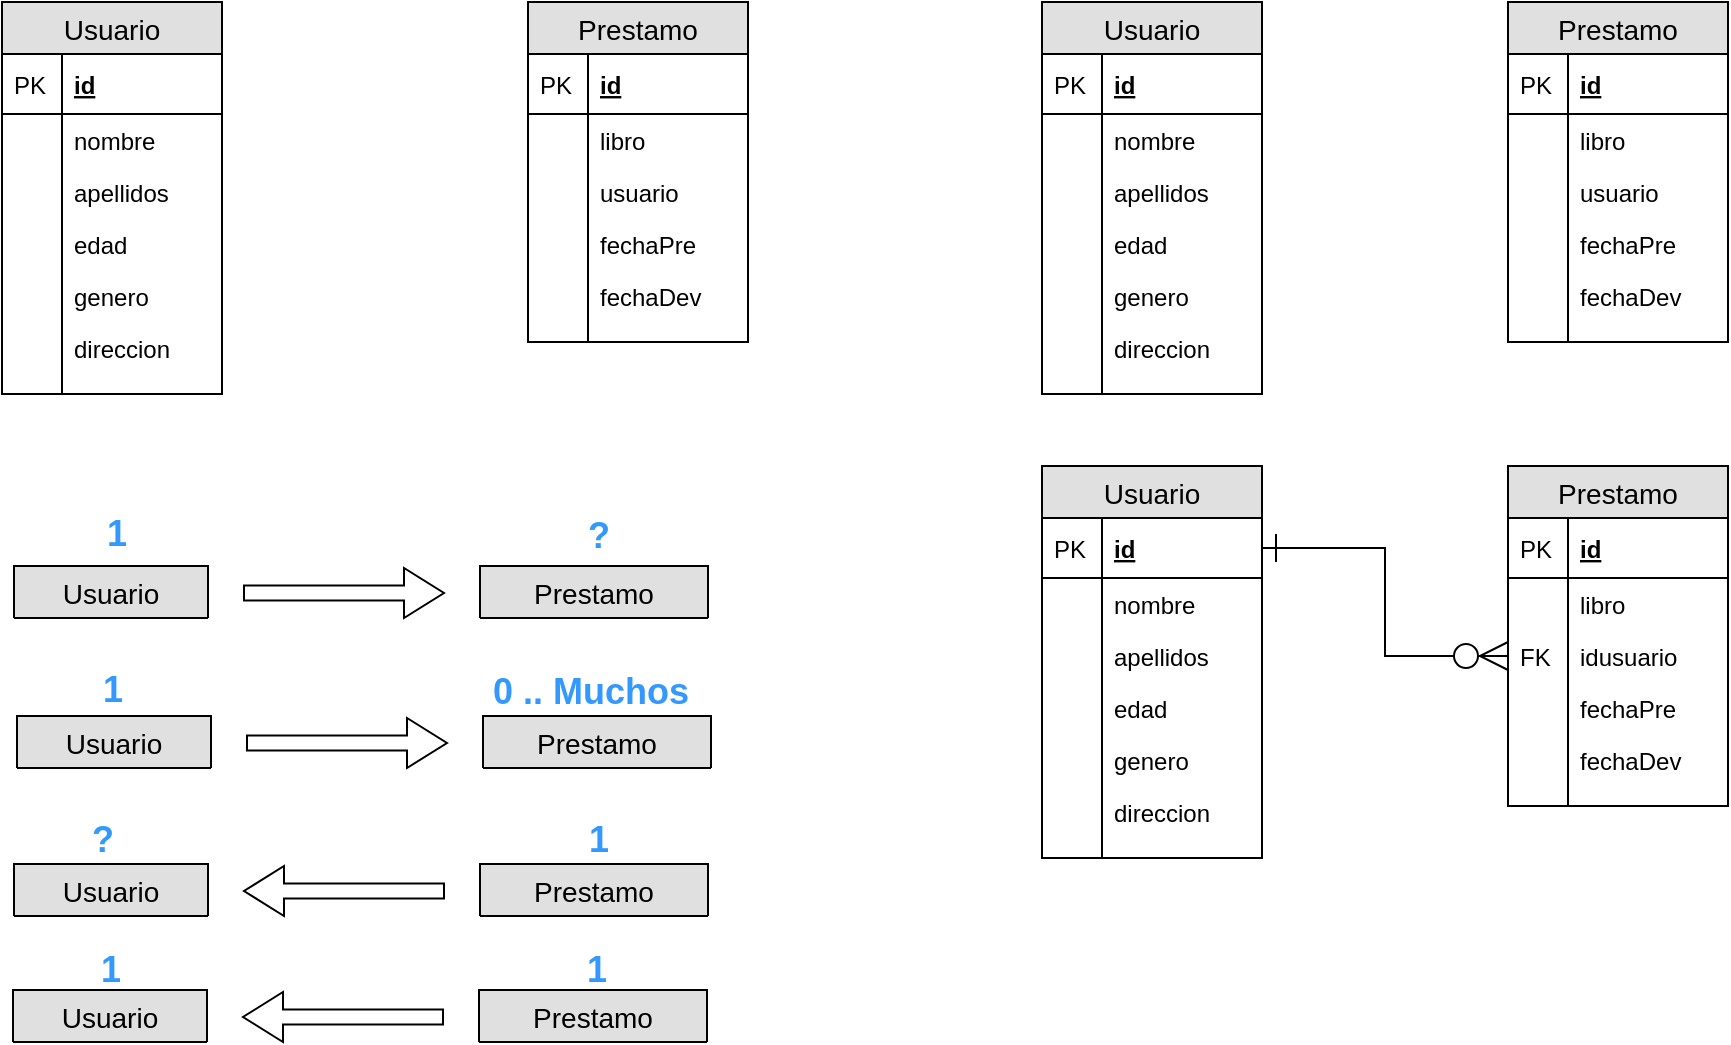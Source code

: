 <mxfile version="10.7.3" type="device"><diagram name="Page-1" id="e56a1550-8fbb-45ad-956c-1786394a9013"><mxGraphModel dx="731" dy="629" grid="1" gridSize="10" guides="1" tooltips="1" connect="1" arrows="1" fold="1" page="1" pageScale="1" pageWidth="1100" pageHeight="850" background="#ffffff" math="0" shadow="0"><root><mxCell id="0"/><mxCell id="1" parent="0"/><mxCell id="Sz7fi59WPc4b9GQPFACp-135" value="" style="shape=singleArrow;whiteSpace=wrap;html=1;strokeColor=#000000;" parent="1" vertex="1"><mxGeometry x="158" y="321" width="100" height="25" as="geometry"/></mxCell><mxCell id="Sz7fi59WPc4b9GQPFACp-176" value="1" style="text;resizable=0;autosize=1;align=center;verticalAlign=middle;points=[];fillColor=none;strokeColor=none;rounded=0;fontSize=18;fontColor=#3399FF;fontStyle=1;labelBackgroundColor=none;labelBorderColor=none;html=1;" parent="1" vertex="1"><mxGeometry x="84" y="294" width="20" height="20" as="geometry"/></mxCell><mxCell id="Sz7fi59WPc4b9GQPFACp-177" value="?" style="text;resizable=0;autosize=1;align=center;verticalAlign=middle;points=[];fillColor=none;strokeColor=none;rounded=0;fontSize=18;fontColor=#3399FF;fontStyle=1;labelBackgroundColor=none;labelBorderColor=none;html=1;" parent="1" vertex="1"><mxGeometry x="320" y="290" width="30" height="30" as="geometry"/></mxCell><mxCell id="Sz7fi59WPc4b9GQPFACp-201" value="1" style="text;resizable=0;autosize=1;align=center;verticalAlign=middle;points=[];fillColor=none;strokeColor=none;rounded=0;fontSize=18;fontColor=#3399FF;fontStyle=1;labelBackgroundColor=none;labelBorderColor=none;html=1;" parent="1" vertex="1"><mxGeometry x="82" y="372" width="20" height="20" as="geometry"/></mxCell><mxCell id="Sz7fi59WPc4b9GQPFACp-202" value="0 .. Muchos" style="text;resizable=0;autosize=1;align=center;verticalAlign=middle;points=[];fillColor=none;strokeColor=none;rounded=0;fontSize=18;fontColor=#3399FF;fontStyle=1;labelBackgroundColor=none;labelBorderColor=none;html=1;" parent="1" vertex="1"><mxGeometry x="276" y="368" width="110" height="30" as="geometry"/></mxCell><mxCell id="Sz7fi59WPc4b9GQPFACp-226" value="?" style="text;resizable=0;autosize=1;align=center;verticalAlign=middle;points=[];fillColor=none;strokeColor=none;rounded=0;fontSize=18;fontColor=#3399FF;fontStyle=1;labelBackgroundColor=none;labelBorderColor=none;html=1;" parent="1" vertex="1"><mxGeometry x="72" y="442" width="30" height="30" as="geometry"/></mxCell><mxCell id="Sz7fi59WPc4b9GQPFACp-227" value="1" style="text;resizable=0;autosize=1;align=center;verticalAlign=middle;points=[];fillColor=none;strokeColor=none;rounded=0;fontSize=18;fontColor=#3399FF;fontStyle=1;labelBackgroundColor=none;labelBorderColor=none;html=1;" parent="1" vertex="1"><mxGeometry x="320" y="442" width="30" height="30" as="geometry"/></mxCell><mxCell id="Sz7fi59WPc4b9GQPFACp-251" value="1" style="text;resizable=0;autosize=1;align=center;verticalAlign=middle;points=[];fillColor=none;strokeColor=none;rounded=0;fontSize=18;fontColor=#3399FF;fontStyle=1;labelBackgroundColor=none;labelBorderColor=none;html=1;" parent="1" vertex="1"><mxGeometry x="76" y="507" width="30" height="30" as="geometry"/></mxCell><mxCell id="Sz7fi59WPc4b9GQPFACp-252" value="1" style="text;resizable=0;autosize=1;align=center;verticalAlign=middle;points=[];fillColor=none;strokeColor=none;rounded=0;fontSize=18;fontColor=#3399FF;fontStyle=1;labelBackgroundColor=none;labelBorderColor=none;html=1;" parent="1" vertex="1"><mxGeometry x="319" y="507" width="30" height="30" as="geometry"/></mxCell><mxCell id="Sz7fi59WPc4b9GQPFACp-278" value="" style="shape=image;html=1;verticalAlign=top;verticalLabelPosition=bottom;labelBackgroundColor=#ffffff;imageAspect=0;aspect=fixed;image=https://cdn4.iconfinder.com/data/icons/universal-7/614/13_-_Question-128.png" parent="1" vertex="1"><mxGeometry x="704" y="106" width="53" height="53" as="geometry"/></mxCell><mxCell id="gwxOQuRY3sZXlIa0deND-1" value="Usuario" style="swimlane;fontStyle=0;childLayout=stackLayout;horizontal=1;startSize=26;fillColor=#e0e0e0;horizontalStack=0;resizeParent=1;resizeParentMax=0;resizeLast=0;collapsible=1;marginBottom=0;swimlaneFillColor=#ffffff;align=center;fontSize=14;" vertex="1" parent="1"><mxGeometry x="37" y="38.02" width="110" height="196" as="geometry"/></mxCell><mxCell id="gwxOQuRY3sZXlIa0deND-2" value="id" style="shape=partialRectangle;top=0;left=0;right=0;bottom=1;align=left;verticalAlign=middle;fillColor=none;spacingLeft=34;spacingRight=4;overflow=hidden;rotatable=0;points=[[0,0.5],[1,0.5]];portConstraint=eastwest;dropTarget=0;fontStyle=5;fontSize=12;" vertex="1" parent="gwxOQuRY3sZXlIa0deND-1"><mxGeometry y="26" width="110" height="30" as="geometry"/></mxCell><mxCell id="gwxOQuRY3sZXlIa0deND-3" value="PK" style="shape=partialRectangle;top=0;left=0;bottom=0;fillColor=none;align=left;verticalAlign=middle;spacingLeft=4;spacingRight=4;overflow=hidden;rotatable=0;points=[];portConstraint=eastwest;part=1;fontSize=12;" vertex="1" connectable="0" parent="gwxOQuRY3sZXlIa0deND-2"><mxGeometry width="30" height="30" as="geometry"/></mxCell><mxCell id="gwxOQuRY3sZXlIa0deND-4" value="nombre" style="shape=partialRectangle;top=0;left=0;right=0;bottom=0;align=left;verticalAlign=top;fillColor=none;spacingLeft=34;spacingRight=4;overflow=hidden;rotatable=0;points=[[0,0.5],[1,0.5]];portConstraint=eastwest;dropTarget=0;fontSize=12;" vertex="1" parent="gwxOQuRY3sZXlIa0deND-1"><mxGeometry y="56" width="110" height="26" as="geometry"/></mxCell><mxCell id="gwxOQuRY3sZXlIa0deND-5" value="" style="shape=partialRectangle;top=0;left=0;bottom=0;fillColor=none;align=left;verticalAlign=top;spacingLeft=4;spacingRight=4;overflow=hidden;rotatable=0;points=[];portConstraint=eastwest;part=1;fontSize=12;" vertex="1" connectable="0" parent="gwxOQuRY3sZXlIa0deND-4"><mxGeometry width="30" height="26" as="geometry"/></mxCell><mxCell id="gwxOQuRY3sZXlIa0deND-6" value="apellidos" style="shape=partialRectangle;top=0;left=0;right=0;bottom=0;align=left;verticalAlign=top;fillColor=none;spacingLeft=34;spacingRight=4;overflow=hidden;rotatable=0;points=[[0,0.5],[1,0.5]];portConstraint=eastwest;dropTarget=0;fontSize=12;" vertex="1" parent="gwxOQuRY3sZXlIa0deND-1"><mxGeometry y="82" width="110" height="26" as="geometry"/></mxCell><mxCell id="gwxOQuRY3sZXlIa0deND-7" value="" style="shape=partialRectangle;top=0;left=0;bottom=0;fillColor=none;align=left;verticalAlign=top;spacingLeft=4;spacingRight=4;overflow=hidden;rotatable=0;points=[];portConstraint=eastwest;part=1;fontSize=12;" vertex="1" connectable="0" parent="gwxOQuRY3sZXlIa0deND-6"><mxGeometry width="30" height="26" as="geometry"/></mxCell><mxCell id="gwxOQuRY3sZXlIa0deND-8" value="edad" style="shape=partialRectangle;top=0;left=0;right=0;bottom=0;align=left;verticalAlign=top;fillColor=none;spacingLeft=34;spacingRight=4;overflow=hidden;rotatable=0;points=[[0,0.5],[1,0.5]];portConstraint=eastwest;dropTarget=0;fontSize=12;" vertex="1" parent="gwxOQuRY3sZXlIa0deND-1"><mxGeometry y="108" width="110" height="26" as="geometry"/></mxCell><mxCell id="gwxOQuRY3sZXlIa0deND-9" value="" style="shape=partialRectangle;top=0;left=0;bottom=0;fillColor=none;align=left;verticalAlign=top;spacingLeft=4;spacingRight=4;overflow=hidden;rotatable=0;points=[];portConstraint=eastwest;part=1;fontSize=12;" vertex="1" connectable="0" parent="gwxOQuRY3sZXlIa0deND-8"><mxGeometry width="30" height="26" as="geometry"/></mxCell><mxCell id="gwxOQuRY3sZXlIa0deND-10" value="genero" style="shape=partialRectangle;top=0;left=0;right=0;bottom=0;align=left;verticalAlign=top;fillColor=none;spacingLeft=34;spacingRight=4;overflow=hidden;rotatable=0;points=[[0,0.5],[1,0.5]];portConstraint=eastwest;dropTarget=0;fontSize=12;" vertex="1" parent="gwxOQuRY3sZXlIa0deND-1"><mxGeometry y="134" width="110" height="26" as="geometry"/></mxCell><mxCell id="gwxOQuRY3sZXlIa0deND-11" value="" style="shape=partialRectangle;top=0;left=0;bottom=0;fillColor=none;align=left;verticalAlign=top;spacingLeft=4;spacingRight=4;overflow=hidden;rotatable=0;points=[];portConstraint=eastwest;part=1;fontSize=12;" vertex="1" connectable="0" parent="gwxOQuRY3sZXlIa0deND-10"><mxGeometry width="30" height="26" as="geometry"/></mxCell><mxCell id="gwxOQuRY3sZXlIa0deND-12" value="direccion" style="shape=partialRectangle;top=0;left=0;right=0;bottom=0;align=left;verticalAlign=top;fillColor=none;spacingLeft=34;spacingRight=4;overflow=hidden;rotatable=0;points=[[0,0.5],[1,0.5]];portConstraint=eastwest;dropTarget=0;fontSize=12;" vertex="1" parent="gwxOQuRY3sZXlIa0deND-1"><mxGeometry y="160" width="110" height="26" as="geometry"/></mxCell><mxCell id="gwxOQuRY3sZXlIa0deND-13" value="" style="shape=partialRectangle;top=0;left=0;bottom=0;fillColor=none;align=left;verticalAlign=top;spacingLeft=4;spacingRight=4;overflow=hidden;rotatable=0;points=[];portConstraint=eastwest;part=1;fontSize=12;" vertex="1" connectable="0" parent="gwxOQuRY3sZXlIa0deND-12"><mxGeometry width="30" height="26" as="geometry"/></mxCell><mxCell id="gwxOQuRY3sZXlIa0deND-14" value="" style="shape=partialRectangle;top=0;left=0;right=0;bottom=0;align=left;verticalAlign=top;fillColor=none;spacingLeft=34;spacingRight=4;overflow=hidden;rotatable=0;points=[[0,0.5],[1,0.5]];portConstraint=eastwest;dropTarget=0;fontSize=12;" vertex="1" parent="gwxOQuRY3sZXlIa0deND-1"><mxGeometry y="186" width="110" height="10" as="geometry"/></mxCell><mxCell id="gwxOQuRY3sZXlIa0deND-15" value="" style="shape=partialRectangle;top=0;left=0;bottom=0;fillColor=none;align=left;verticalAlign=top;spacingLeft=4;spacingRight=4;overflow=hidden;rotatable=0;points=[];portConstraint=eastwest;part=1;fontSize=12;" vertex="1" connectable="0" parent="gwxOQuRY3sZXlIa0deND-14"><mxGeometry width="30" height="10" as="geometry"/></mxCell><mxCell id="gwxOQuRY3sZXlIa0deND-16" value="Prestamo" style="swimlane;fontStyle=0;childLayout=stackLayout;horizontal=1;startSize=26;fillColor=#e0e0e0;horizontalStack=0;resizeParent=1;resizeParentMax=0;resizeLast=0;collapsible=1;marginBottom=0;swimlaneFillColor=#ffffff;align=center;fontSize=14;" vertex="1" parent="1"><mxGeometry x="300" y="38.02" width="110" height="170" as="geometry"/></mxCell><mxCell id="gwxOQuRY3sZXlIa0deND-17" value="id" style="shape=partialRectangle;top=0;left=0;right=0;bottom=1;align=left;verticalAlign=middle;fillColor=none;spacingLeft=34;spacingRight=4;overflow=hidden;rotatable=0;points=[[0,0.5],[1,0.5]];portConstraint=eastwest;dropTarget=0;fontStyle=5;fontSize=12;" vertex="1" parent="gwxOQuRY3sZXlIa0deND-16"><mxGeometry y="26" width="110" height="30" as="geometry"/></mxCell><mxCell id="gwxOQuRY3sZXlIa0deND-18" value="PK" style="shape=partialRectangle;top=0;left=0;bottom=0;fillColor=none;align=left;verticalAlign=middle;spacingLeft=4;spacingRight=4;overflow=hidden;rotatable=0;points=[];portConstraint=eastwest;part=1;fontSize=12;" vertex="1" connectable="0" parent="gwxOQuRY3sZXlIa0deND-17"><mxGeometry width="30" height="30" as="geometry"/></mxCell><mxCell id="gwxOQuRY3sZXlIa0deND-19" value="libro" style="shape=partialRectangle;top=0;left=0;right=0;bottom=0;align=left;verticalAlign=top;fillColor=none;spacingLeft=34;spacingRight=4;overflow=hidden;rotatable=0;points=[[0,0.5],[1,0.5]];portConstraint=eastwest;dropTarget=0;fontSize=12;" vertex="1" parent="gwxOQuRY3sZXlIa0deND-16"><mxGeometry y="56" width="110" height="26" as="geometry"/></mxCell><mxCell id="gwxOQuRY3sZXlIa0deND-20" value="" style="shape=partialRectangle;top=0;left=0;bottom=0;fillColor=none;align=left;verticalAlign=top;spacingLeft=4;spacingRight=4;overflow=hidden;rotatable=0;points=[];portConstraint=eastwest;part=1;fontSize=12;" vertex="1" connectable="0" parent="gwxOQuRY3sZXlIa0deND-19"><mxGeometry width="30" height="26" as="geometry"/></mxCell><mxCell id="gwxOQuRY3sZXlIa0deND-21" value="usuario" style="shape=partialRectangle;top=0;left=0;right=0;bottom=0;align=left;verticalAlign=top;fillColor=none;spacingLeft=34;spacingRight=4;overflow=hidden;rotatable=0;points=[[0,0.5],[1,0.5]];portConstraint=eastwest;dropTarget=0;fontSize=12;" vertex="1" parent="gwxOQuRY3sZXlIa0deND-16"><mxGeometry y="82" width="110" height="26" as="geometry"/></mxCell><mxCell id="gwxOQuRY3sZXlIa0deND-22" value="" style="shape=partialRectangle;top=0;left=0;bottom=0;fillColor=none;align=left;verticalAlign=top;spacingLeft=4;spacingRight=4;overflow=hidden;rotatable=0;points=[];portConstraint=eastwest;part=1;fontSize=12;" vertex="1" connectable="0" parent="gwxOQuRY3sZXlIa0deND-21"><mxGeometry width="30" height="26" as="geometry"/></mxCell><mxCell id="gwxOQuRY3sZXlIa0deND-23" value="fechaPre" style="shape=partialRectangle;top=0;left=0;right=0;bottom=0;align=left;verticalAlign=top;fillColor=none;spacingLeft=34;spacingRight=4;overflow=hidden;rotatable=0;points=[[0,0.5],[1,0.5]];portConstraint=eastwest;dropTarget=0;fontSize=12;" vertex="1" parent="gwxOQuRY3sZXlIa0deND-16"><mxGeometry y="108" width="110" height="26" as="geometry"/></mxCell><mxCell id="gwxOQuRY3sZXlIa0deND-24" value="" style="shape=partialRectangle;top=0;left=0;bottom=0;fillColor=none;align=left;verticalAlign=top;spacingLeft=4;spacingRight=4;overflow=hidden;rotatable=0;points=[];portConstraint=eastwest;part=1;fontSize=12;" vertex="1" connectable="0" parent="gwxOQuRY3sZXlIa0deND-23"><mxGeometry width="30" height="26" as="geometry"/></mxCell><mxCell id="gwxOQuRY3sZXlIa0deND-25" value="fechaDev" style="shape=partialRectangle;top=0;left=0;right=0;bottom=0;align=left;verticalAlign=top;fillColor=none;spacingLeft=34;spacingRight=4;overflow=hidden;rotatable=0;points=[[0,0.5],[1,0.5]];portConstraint=eastwest;dropTarget=0;fontSize=12;" vertex="1" parent="gwxOQuRY3sZXlIa0deND-16"><mxGeometry y="134" width="110" height="26" as="geometry"/></mxCell><mxCell id="gwxOQuRY3sZXlIa0deND-26" value="" style="shape=partialRectangle;top=0;left=0;bottom=0;fillColor=none;align=left;verticalAlign=top;spacingLeft=4;spacingRight=4;overflow=hidden;rotatable=0;points=[];portConstraint=eastwest;part=1;fontSize=12;" vertex="1" connectable="0" parent="gwxOQuRY3sZXlIa0deND-25"><mxGeometry width="30" height="26" as="geometry"/></mxCell><mxCell id="gwxOQuRY3sZXlIa0deND-27" value="" style="shape=partialRectangle;top=0;left=0;right=0;bottom=0;align=left;verticalAlign=top;fillColor=none;spacingLeft=34;spacingRight=4;overflow=hidden;rotatable=0;points=[[0,0.5],[1,0.5]];portConstraint=eastwest;dropTarget=0;fontSize=12;" vertex="1" parent="gwxOQuRY3sZXlIa0deND-16"><mxGeometry y="160" width="110" height="10" as="geometry"/></mxCell><mxCell id="gwxOQuRY3sZXlIa0deND-28" value="" style="shape=partialRectangle;top=0;left=0;bottom=0;fillColor=none;align=left;verticalAlign=top;spacingLeft=4;spacingRight=4;overflow=hidden;rotatable=0;points=[];portConstraint=eastwest;part=1;fontSize=12;" vertex="1" connectable="0" parent="gwxOQuRY3sZXlIa0deND-27"><mxGeometry width="30" height="10" as="geometry"/></mxCell><mxCell id="gwxOQuRY3sZXlIa0deND-29" value="Usuario" style="swimlane;fontStyle=0;childLayout=stackLayout;horizontal=1;startSize=26;fillColor=#e0e0e0;horizontalStack=0;resizeParent=1;resizeParentMax=0;resizeLast=0;collapsible=1;marginBottom=0;swimlaneFillColor=#ffffff;align=center;fontSize=14;" vertex="1" collapsed="1" parent="1"><mxGeometry x="43" y="320" width="97" height="26" as="geometry"><mxRectangle x="32" y="320.02" width="110" height="196" as="alternateBounds"/></mxGeometry></mxCell><mxCell id="gwxOQuRY3sZXlIa0deND-30" value="id" style="shape=partialRectangle;top=0;left=0;right=0;bottom=1;align=left;verticalAlign=middle;fillColor=none;spacingLeft=34;spacingRight=4;overflow=hidden;rotatable=0;points=[[0,0.5],[1,0.5]];portConstraint=eastwest;dropTarget=0;fontStyle=5;fontSize=12;" vertex="1" parent="gwxOQuRY3sZXlIa0deND-29"><mxGeometry y="26" width="97" height="30" as="geometry"/></mxCell><mxCell id="gwxOQuRY3sZXlIa0deND-31" value="PK" style="shape=partialRectangle;top=0;left=0;bottom=0;fillColor=none;align=left;verticalAlign=middle;spacingLeft=4;spacingRight=4;overflow=hidden;rotatable=0;points=[];portConstraint=eastwest;part=1;fontSize=12;" vertex="1" connectable="0" parent="gwxOQuRY3sZXlIa0deND-30"><mxGeometry width="30" height="30" as="geometry"/></mxCell><mxCell id="gwxOQuRY3sZXlIa0deND-32" value="nombre" style="shape=partialRectangle;top=0;left=0;right=0;bottom=0;align=left;verticalAlign=top;fillColor=none;spacingLeft=34;spacingRight=4;overflow=hidden;rotatable=0;points=[[0,0.5],[1,0.5]];portConstraint=eastwest;dropTarget=0;fontSize=12;" vertex="1" parent="gwxOQuRY3sZXlIa0deND-29"><mxGeometry y="56" width="97" height="26" as="geometry"/></mxCell><mxCell id="gwxOQuRY3sZXlIa0deND-33" value="" style="shape=partialRectangle;top=0;left=0;bottom=0;fillColor=none;align=left;verticalAlign=top;spacingLeft=4;spacingRight=4;overflow=hidden;rotatable=0;points=[];portConstraint=eastwest;part=1;fontSize=12;" vertex="1" connectable="0" parent="gwxOQuRY3sZXlIa0deND-32"><mxGeometry width="30" height="26" as="geometry"/></mxCell><mxCell id="gwxOQuRY3sZXlIa0deND-34" value="apellidos" style="shape=partialRectangle;top=0;left=0;right=0;bottom=0;align=left;verticalAlign=top;fillColor=none;spacingLeft=34;spacingRight=4;overflow=hidden;rotatable=0;points=[[0,0.5],[1,0.5]];portConstraint=eastwest;dropTarget=0;fontSize=12;" vertex="1" parent="gwxOQuRY3sZXlIa0deND-29"><mxGeometry y="82" width="97" height="26" as="geometry"/></mxCell><mxCell id="gwxOQuRY3sZXlIa0deND-35" value="" style="shape=partialRectangle;top=0;left=0;bottom=0;fillColor=none;align=left;verticalAlign=top;spacingLeft=4;spacingRight=4;overflow=hidden;rotatable=0;points=[];portConstraint=eastwest;part=1;fontSize=12;" vertex="1" connectable="0" parent="gwxOQuRY3sZXlIa0deND-34"><mxGeometry width="30" height="26" as="geometry"/></mxCell><mxCell id="gwxOQuRY3sZXlIa0deND-36" value="edad" style="shape=partialRectangle;top=0;left=0;right=0;bottom=0;align=left;verticalAlign=top;fillColor=none;spacingLeft=34;spacingRight=4;overflow=hidden;rotatable=0;points=[[0,0.5],[1,0.5]];portConstraint=eastwest;dropTarget=0;fontSize=12;" vertex="1" parent="gwxOQuRY3sZXlIa0deND-29"><mxGeometry y="108" width="97" height="26" as="geometry"/></mxCell><mxCell id="gwxOQuRY3sZXlIa0deND-37" value="" style="shape=partialRectangle;top=0;left=0;bottom=0;fillColor=none;align=left;verticalAlign=top;spacingLeft=4;spacingRight=4;overflow=hidden;rotatable=0;points=[];portConstraint=eastwest;part=1;fontSize=12;" vertex="1" connectable="0" parent="gwxOQuRY3sZXlIa0deND-36"><mxGeometry width="30" height="26" as="geometry"/></mxCell><mxCell id="gwxOQuRY3sZXlIa0deND-38" value="genero" style="shape=partialRectangle;top=0;left=0;right=0;bottom=0;align=left;verticalAlign=top;fillColor=none;spacingLeft=34;spacingRight=4;overflow=hidden;rotatable=0;points=[[0,0.5],[1,0.5]];portConstraint=eastwest;dropTarget=0;fontSize=12;" vertex="1" parent="gwxOQuRY3sZXlIa0deND-29"><mxGeometry y="134" width="97" height="26" as="geometry"/></mxCell><mxCell id="gwxOQuRY3sZXlIa0deND-39" value="" style="shape=partialRectangle;top=0;left=0;bottom=0;fillColor=none;align=left;verticalAlign=top;spacingLeft=4;spacingRight=4;overflow=hidden;rotatable=0;points=[];portConstraint=eastwest;part=1;fontSize=12;" vertex="1" connectable="0" parent="gwxOQuRY3sZXlIa0deND-38"><mxGeometry width="30" height="26" as="geometry"/></mxCell><mxCell id="gwxOQuRY3sZXlIa0deND-40" value="direccion" style="shape=partialRectangle;top=0;left=0;right=0;bottom=0;align=left;verticalAlign=top;fillColor=none;spacingLeft=34;spacingRight=4;overflow=hidden;rotatable=0;points=[[0,0.5],[1,0.5]];portConstraint=eastwest;dropTarget=0;fontSize=12;" vertex="1" parent="gwxOQuRY3sZXlIa0deND-29"><mxGeometry y="160" width="97" height="26" as="geometry"/></mxCell><mxCell id="gwxOQuRY3sZXlIa0deND-41" value="" style="shape=partialRectangle;top=0;left=0;bottom=0;fillColor=none;align=left;verticalAlign=top;spacingLeft=4;spacingRight=4;overflow=hidden;rotatable=0;points=[];portConstraint=eastwest;part=1;fontSize=12;" vertex="1" connectable="0" parent="gwxOQuRY3sZXlIa0deND-40"><mxGeometry width="30" height="26" as="geometry"/></mxCell><mxCell id="gwxOQuRY3sZXlIa0deND-42" value="" style="shape=partialRectangle;top=0;left=0;right=0;bottom=0;align=left;verticalAlign=top;fillColor=none;spacingLeft=34;spacingRight=4;overflow=hidden;rotatable=0;points=[[0,0.5],[1,0.5]];portConstraint=eastwest;dropTarget=0;fontSize=12;" vertex="1" parent="gwxOQuRY3sZXlIa0deND-29"><mxGeometry y="186" width="97" height="10" as="geometry"/></mxCell><mxCell id="gwxOQuRY3sZXlIa0deND-43" value="" style="shape=partialRectangle;top=0;left=0;bottom=0;fillColor=none;align=left;verticalAlign=top;spacingLeft=4;spacingRight=4;overflow=hidden;rotatable=0;points=[];portConstraint=eastwest;part=1;fontSize=12;" vertex="1" connectable="0" parent="gwxOQuRY3sZXlIa0deND-42"><mxGeometry width="30" height="10" as="geometry"/></mxCell><mxCell id="gwxOQuRY3sZXlIa0deND-44" value="Prestamo" style="swimlane;fontStyle=0;childLayout=stackLayout;horizontal=1;startSize=26;fillColor=#e0e0e0;horizontalStack=0;resizeParent=1;resizeParentMax=0;resizeLast=0;collapsible=1;marginBottom=0;swimlaneFillColor=#ffffff;align=center;fontSize=14;" vertex="1" collapsed="1" parent="1"><mxGeometry x="276" y="320" width="114" height="26" as="geometry"><mxRectangle x="276" y="320.02" width="110" height="170" as="alternateBounds"/></mxGeometry></mxCell><mxCell id="gwxOQuRY3sZXlIa0deND-45" value="id" style="shape=partialRectangle;top=0;left=0;right=0;bottom=1;align=left;verticalAlign=middle;fillColor=none;spacingLeft=34;spacingRight=4;overflow=hidden;rotatable=0;points=[[0,0.5],[1,0.5]];portConstraint=eastwest;dropTarget=0;fontStyle=5;fontSize=12;" vertex="1" parent="gwxOQuRY3sZXlIa0deND-44"><mxGeometry y="26" width="114" height="30" as="geometry"/></mxCell><mxCell id="gwxOQuRY3sZXlIa0deND-46" value="PK" style="shape=partialRectangle;top=0;left=0;bottom=0;fillColor=none;align=left;verticalAlign=middle;spacingLeft=4;spacingRight=4;overflow=hidden;rotatable=0;points=[];portConstraint=eastwest;part=1;fontSize=12;" vertex="1" connectable="0" parent="gwxOQuRY3sZXlIa0deND-45"><mxGeometry width="30" height="30" as="geometry"/></mxCell><mxCell id="gwxOQuRY3sZXlIa0deND-47" value="libro" style="shape=partialRectangle;top=0;left=0;right=0;bottom=0;align=left;verticalAlign=top;fillColor=none;spacingLeft=34;spacingRight=4;overflow=hidden;rotatable=0;points=[[0,0.5],[1,0.5]];portConstraint=eastwest;dropTarget=0;fontSize=12;" vertex="1" parent="gwxOQuRY3sZXlIa0deND-44"><mxGeometry y="56" width="114" height="26" as="geometry"/></mxCell><mxCell id="gwxOQuRY3sZXlIa0deND-48" value="" style="shape=partialRectangle;top=0;left=0;bottom=0;fillColor=none;align=left;verticalAlign=top;spacingLeft=4;spacingRight=4;overflow=hidden;rotatable=0;points=[];portConstraint=eastwest;part=1;fontSize=12;" vertex="1" connectable="0" parent="gwxOQuRY3sZXlIa0deND-47"><mxGeometry width="30" height="26" as="geometry"/></mxCell><mxCell id="gwxOQuRY3sZXlIa0deND-49" value="usuario" style="shape=partialRectangle;top=0;left=0;right=0;bottom=0;align=left;verticalAlign=top;fillColor=none;spacingLeft=34;spacingRight=4;overflow=hidden;rotatable=0;points=[[0,0.5],[1,0.5]];portConstraint=eastwest;dropTarget=0;fontSize=12;" vertex="1" parent="gwxOQuRY3sZXlIa0deND-44"><mxGeometry y="82" width="114" height="26" as="geometry"/></mxCell><mxCell id="gwxOQuRY3sZXlIa0deND-50" value="" style="shape=partialRectangle;top=0;left=0;bottom=0;fillColor=none;align=left;verticalAlign=top;spacingLeft=4;spacingRight=4;overflow=hidden;rotatable=0;points=[];portConstraint=eastwest;part=1;fontSize=12;" vertex="1" connectable="0" parent="gwxOQuRY3sZXlIa0deND-49"><mxGeometry width="30" height="26" as="geometry"/></mxCell><mxCell id="gwxOQuRY3sZXlIa0deND-51" value="fechaPre" style="shape=partialRectangle;top=0;left=0;right=0;bottom=0;align=left;verticalAlign=top;fillColor=none;spacingLeft=34;spacingRight=4;overflow=hidden;rotatable=0;points=[[0,0.5],[1,0.5]];portConstraint=eastwest;dropTarget=0;fontSize=12;" vertex="1" parent="gwxOQuRY3sZXlIa0deND-44"><mxGeometry y="108" width="114" height="26" as="geometry"/></mxCell><mxCell id="gwxOQuRY3sZXlIa0deND-52" value="" style="shape=partialRectangle;top=0;left=0;bottom=0;fillColor=none;align=left;verticalAlign=top;spacingLeft=4;spacingRight=4;overflow=hidden;rotatable=0;points=[];portConstraint=eastwest;part=1;fontSize=12;" vertex="1" connectable="0" parent="gwxOQuRY3sZXlIa0deND-51"><mxGeometry width="30" height="26" as="geometry"/></mxCell><mxCell id="gwxOQuRY3sZXlIa0deND-53" value="fechaDev" style="shape=partialRectangle;top=0;left=0;right=0;bottom=0;align=left;verticalAlign=top;fillColor=none;spacingLeft=34;spacingRight=4;overflow=hidden;rotatable=0;points=[[0,0.5],[1,0.5]];portConstraint=eastwest;dropTarget=0;fontSize=12;" vertex="1" parent="gwxOQuRY3sZXlIa0deND-44"><mxGeometry y="134" width="114" height="26" as="geometry"/></mxCell><mxCell id="gwxOQuRY3sZXlIa0deND-54" value="" style="shape=partialRectangle;top=0;left=0;bottom=0;fillColor=none;align=left;verticalAlign=top;spacingLeft=4;spacingRight=4;overflow=hidden;rotatable=0;points=[];portConstraint=eastwest;part=1;fontSize=12;" vertex="1" connectable="0" parent="gwxOQuRY3sZXlIa0deND-53"><mxGeometry width="30" height="26" as="geometry"/></mxCell><mxCell id="gwxOQuRY3sZXlIa0deND-55" value="" style="shape=partialRectangle;top=0;left=0;right=0;bottom=0;align=left;verticalAlign=top;fillColor=none;spacingLeft=34;spacingRight=4;overflow=hidden;rotatable=0;points=[[0,0.5],[1,0.5]];portConstraint=eastwest;dropTarget=0;fontSize=12;" vertex="1" parent="gwxOQuRY3sZXlIa0deND-44"><mxGeometry y="160" width="114" height="10" as="geometry"/></mxCell><mxCell id="gwxOQuRY3sZXlIa0deND-56" value="" style="shape=partialRectangle;top=0;left=0;bottom=0;fillColor=none;align=left;verticalAlign=top;spacingLeft=4;spacingRight=4;overflow=hidden;rotatable=0;points=[];portConstraint=eastwest;part=1;fontSize=12;" vertex="1" connectable="0" parent="gwxOQuRY3sZXlIa0deND-55"><mxGeometry width="30" height="10" as="geometry"/></mxCell><mxCell id="gwxOQuRY3sZXlIa0deND-57" value="" style="shape=singleArrow;whiteSpace=wrap;html=1;strokeColor=#000000;" vertex="1" parent="1"><mxGeometry x="159.5" y="396" width="100" height="25" as="geometry"/></mxCell><mxCell id="gwxOQuRY3sZXlIa0deND-58" value="Usuario" style="swimlane;fontStyle=0;childLayout=stackLayout;horizontal=1;startSize=26;fillColor=#e0e0e0;horizontalStack=0;resizeParent=1;resizeParentMax=0;resizeLast=0;collapsible=1;marginBottom=0;swimlaneFillColor=#ffffff;align=center;fontSize=14;" vertex="1" collapsed="1" parent="1"><mxGeometry x="44.5" y="395" width="97" height="26" as="geometry"><mxRectangle x="32" y="320.02" width="110" height="196" as="alternateBounds"/></mxGeometry></mxCell><mxCell id="gwxOQuRY3sZXlIa0deND-59" value="id" style="shape=partialRectangle;top=0;left=0;right=0;bottom=1;align=left;verticalAlign=middle;fillColor=none;spacingLeft=34;spacingRight=4;overflow=hidden;rotatable=0;points=[[0,0.5],[1,0.5]];portConstraint=eastwest;dropTarget=0;fontStyle=5;fontSize=12;" vertex="1" parent="gwxOQuRY3sZXlIa0deND-58"><mxGeometry y="26" width="97" height="30" as="geometry"/></mxCell><mxCell id="gwxOQuRY3sZXlIa0deND-60" value="PK" style="shape=partialRectangle;top=0;left=0;bottom=0;fillColor=none;align=left;verticalAlign=middle;spacingLeft=4;spacingRight=4;overflow=hidden;rotatable=0;points=[];portConstraint=eastwest;part=1;fontSize=12;" vertex="1" connectable="0" parent="gwxOQuRY3sZXlIa0deND-59"><mxGeometry width="30" height="30" as="geometry"/></mxCell><mxCell id="gwxOQuRY3sZXlIa0deND-61" value="nombre" style="shape=partialRectangle;top=0;left=0;right=0;bottom=0;align=left;verticalAlign=top;fillColor=none;spacingLeft=34;spacingRight=4;overflow=hidden;rotatable=0;points=[[0,0.5],[1,0.5]];portConstraint=eastwest;dropTarget=0;fontSize=12;" vertex="1" parent="gwxOQuRY3sZXlIa0deND-58"><mxGeometry y="56" width="97" height="26" as="geometry"/></mxCell><mxCell id="gwxOQuRY3sZXlIa0deND-62" value="" style="shape=partialRectangle;top=0;left=0;bottom=0;fillColor=none;align=left;verticalAlign=top;spacingLeft=4;spacingRight=4;overflow=hidden;rotatable=0;points=[];portConstraint=eastwest;part=1;fontSize=12;" vertex="1" connectable="0" parent="gwxOQuRY3sZXlIa0deND-61"><mxGeometry width="30" height="26" as="geometry"/></mxCell><mxCell id="gwxOQuRY3sZXlIa0deND-63" value="apellidos" style="shape=partialRectangle;top=0;left=0;right=0;bottom=0;align=left;verticalAlign=top;fillColor=none;spacingLeft=34;spacingRight=4;overflow=hidden;rotatable=0;points=[[0,0.5],[1,0.5]];portConstraint=eastwest;dropTarget=0;fontSize=12;" vertex="1" parent="gwxOQuRY3sZXlIa0deND-58"><mxGeometry y="82" width="97" height="26" as="geometry"/></mxCell><mxCell id="gwxOQuRY3sZXlIa0deND-64" value="" style="shape=partialRectangle;top=0;left=0;bottom=0;fillColor=none;align=left;verticalAlign=top;spacingLeft=4;spacingRight=4;overflow=hidden;rotatable=0;points=[];portConstraint=eastwest;part=1;fontSize=12;" vertex="1" connectable="0" parent="gwxOQuRY3sZXlIa0deND-63"><mxGeometry width="30" height="26" as="geometry"/></mxCell><mxCell id="gwxOQuRY3sZXlIa0deND-65" value="edad" style="shape=partialRectangle;top=0;left=0;right=0;bottom=0;align=left;verticalAlign=top;fillColor=none;spacingLeft=34;spacingRight=4;overflow=hidden;rotatable=0;points=[[0,0.5],[1,0.5]];portConstraint=eastwest;dropTarget=0;fontSize=12;" vertex="1" parent="gwxOQuRY3sZXlIa0deND-58"><mxGeometry y="108" width="97" height="26" as="geometry"/></mxCell><mxCell id="gwxOQuRY3sZXlIa0deND-66" value="" style="shape=partialRectangle;top=0;left=0;bottom=0;fillColor=none;align=left;verticalAlign=top;spacingLeft=4;spacingRight=4;overflow=hidden;rotatable=0;points=[];portConstraint=eastwest;part=1;fontSize=12;" vertex="1" connectable="0" parent="gwxOQuRY3sZXlIa0deND-65"><mxGeometry width="30" height="26" as="geometry"/></mxCell><mxCell id="gwxOQuRY3sZXlIa0deND-67" value="genero" style="shape=partialRectangle;top=0;left=0;right=0;bottom=0;align=left;verticalAlign=top;fillColor=none;spacingLeft=34;spacingRight=4;overflow=hidden;rotatable=0;points=[[0,0.5],[1,0.5]];portConstraint=eastwest;dropTarget=0;fontSize=12;" vertex="1" parent="gwxOQuRY3sZXlIa0deND-58"><mxGeometry y="134" width="97" height="26" as="geometry"/></mxCell><mxCell id="gwxOQuRY3sZXlIa0deND-68" value="" style="shape=partialRectangle;top=0;left=0;bottom=0;fillColor=none;align=left;verticalAlign=top;spacingLeft=4;spacingRight=4;overflow=hidden;rotatable=0;points=[];portConstraint=eastwest;part=1;fontSize=12;" vertex="1" connectable="0" parent="gwxOQuRY3sZXlIa0deND-67"><mxGeometry width="30" height="26" as="geometry"/></mxCell><mxCell id="gwxOQuRY3sZXlIa0deND-69" value="direccion" style="shape=partialRectangle;top=0;left=0;right=0;bottom=0;align=left;verticalAlign=top;fillColor=none;spacingLeft=34;spacingRight=4;overflow=hidden;rotatable=0;points=[[0,0.5],[1,0.5]];portConstraint=eastwest;dropTarget=0;fontSize=12;" vertex="1" parent="gwxOQuRY3sZXlIa0deND-58"><mxGeometry y="160" width="97" height="26" as="geometry"/></mxCell><mxCell id="gwxOQuRY3sZXlIa0deND-70" value="" style="shape=partialRectangle;top=0;left=0;bottom=0;fillColor=none;align=left;verticalAlign=top;spacingLeft=4;spacingRight=4;overflow=hidden;rotatable=0;points=[];portConstraint=eastwest;part=1;fontSize=12;" vertex="1" connectable="0" parent="gwxOQuRY3sZXlIa0deND-69"><mxGeometry width="30" height="26" as="geometry"/></mxCell><mxCell id="gwxOQuRY3sZXlIa0deND-71" value="" style="shape=partialRectangle;top=0;left=0;right=0;bottom=0;align=left;verticalAlign=top;fillColor=none;spacingLeft=34;spacingRight=4;overflow=hidden;rotatable=0;points=[[0,0.5],[1,0.5]];portConstraint=eastwest;dropTarget=0;fontSize=12;" vertex="1" parent="gwxOQuRY3sZXlIa0deND-58"><mxGeometry y="186" width="97" height="10" as="geometry"/></mxCell><mxCell id="gwxOQuRY3sZXlIa0deND-72" value="" style="shape=partialRectangle;top=0;left=0;bottom=0;fillColor=none;align=left;verticalAlign=top;spacingLeft=4;spacingRight=4;overflow=hidden;rotatable=0;points=[];portConstraint=eastwest;part=1;fontSize=12;" vertex="1" connectable="0" parent="gwxOQuRY3sZXlIa0deND-71"><mxGeometry width="30" height="10" as="geometry"/></mxCell><mxCell id="gwxOQuRY3sZXlIa0deND-73" value="Prestamo" style="swimlane;fontStyle=0;childLayout=stackLayout;horizontal=1;startSize=26;fillColor=#e0e0e0;horizontalStack=0;resizeParent=1;resizeParentMax=0;resizeLast=0;collapsible=1;marginBottom=0;swimlaneFillColor=#ffffff;align=center;fontSize=14;" vertex="1" collapsed="1" parent="1"><mxGeometry x="277.5" y="395" width="114" height="26" as="geometry"><mxRectangle x="276" y="320.02" width="110" height="170" as="alternateBounds"/></mxGeometry></mxCell><mxCell id="gwxOQuRY3sZXlIa0deND-74" value="id" style="shape=partialRectangle;top=0;left=0;right=0;bottom=1;align=left;verticalAlign=middle;fillColor=none;spacingLeft=34;spacingRight=4;overflow=hidden;rotatable=0;points=[[0,0.5],[1,0.5]];portConstraint=eastwest;dropTarget=0;fontStyle=5;fontSize=12;" vertex="1" parent="gwxOQuRY3sZXlIa0deND-73"><mxGeometry y="26" width="114" height="30" as="geometry"/></mxCell><mxCell id="gwxOQuRY3sZXlIa0deND-75" value="PK" style="shape=partialRectangle;top=0;left=0;bottom=0;fillColor=none;align=left;verticalAlign=middle;spacingLeft=4;spacingRight=4;overflow=hidden;rotatable=0;points=[];portConstraint=eastwest;part=1;fontSize=12;" vertex="1" connectable="0" parent="gwxOQuRY3sZXlIa0deND-74"><mxGeometry width="30" height="30" as="geometry"/></mxCell><mxCell id="gwxOQuRY3sZXlIa0deND-76" value="libro" style="shape=partialRectangle;top=0;left=0;right=0;bottom=0;align=left;verticalAlign=top;fillColor=none;spacingLeft=34;spacingRight=4;overflow=hidden;rotatable=0;points=[[0,0.5],[1,0.5]];portConstraint=eastwest;dropTarget=0;fontSize=12;" vertex="1" parent="gwxOQuRY3sZXlIa0deND-73"><mxGeometry y="56" width="114" height="26" as="geometry"/></mxCell><mxCell id="gwxOQuRY3sZXlIa0deND-77" value="" style="shape=partialRectangle;top=0;left=0;bottom=0;fillColor=none;align=left;verticalAlign=top;spacingLeft=4;spacingRight=4;overflow=hidden;rotatable=0;points=[];portConstraint=eastwest;part=1;fontSize=12;" vertex="1" connectable="0" parent="gwxOQuRY3sZXlIa0deND-76"><mxGeometry width="30" height="26" as="geometry"/></mxCell><mxCell id="gwxOQuRY3sZXlIa0deND-78" value="usuario" style="shape=partialRectangle;top=0;left=0;right=0;bottom=0;align=left;verticalAlign=top;fillColor=none;spacingLeft=34;spacingRight=4;overflow=hidden;rotatable=0;points=[[0,0.5],[1,0.5]];portConstraint=eastwest;dropTarget=0;fontSize=12;" vertex="1" parent="gwxOQuRY3sZXlIa0deND-73"><mxGeometry y="82" width="114" height="26" as="geometry"/></mxCell><mxCell id="gwxOQuRY3sZXlIa0deND-79" value="" style="shape=partialRectangle;top=0;left=0;bottom=0;fillColor=none;align=left;verticalAlign=top;spacingLeft=4;spacingRight=4;overflow=hidden;rotatable=0;points=[];portConstraint=eastwest;part=1;fontSize=12;" vertex="1" connectable="0" parent="gwxOQuRY3sZXlIa0deND-78"><mxGeometry width="30" height="26" as="geometry"/></mxCell><mxCell id="gwxOQuRY3sZXlIa0deND-80" value="fechaPre" style="shape=partialRectangle;top=0;left=0;right=0;bottom=0;align=left;verticalAlign=top;fillColor=none;spacingLeft=34;spacingRight=4;overflow=hidden;rotatable=0;points=[[0,0.5],[1,0.5]];portConstraint=eastwest;dropTarget=0;fontSize=12;" vertex="1" parent="gwxOQuRY3sZXlIa0deND-73"><mxGeometry y="108" width="114" height="26" as="geometry"/></mxCell><mxCell id="gwxOQuRY3sZXlIa0deND-81" value="" style="shape=partialRectangle;top=0;left=0;bottom=0;fillColor=none;align=left;verticalAlign=top;spacingLeft=4;spacingRight=4;overflow=hidden;rotatable=0;points=[];portConstraint=eastwest;part=1;fontSize=12;" vertex="1" connectable="0" parent="gwxOQuRY3sZXlIa0deND-80"><mxGeometry width="30" height="26" as="geometry"/></mxCell><mxCell id="gwxOQuRY3sZXlIa0deND-82" value="fechaDev" style="shape=partialRectangle;top=0;left=0;right=0;bottom=0;align=left;verticalAlign=top;fillColor=none;spacingLeft=34;spacingRight=4;overflow=hidden;rotatable=0;points=[[0,0.5],[1,0.5]];portConstraint=eastwest;dropTarget=0;fontSize=12;" vertex="1" parent="gwxOQuRY3sZXlIa0deND-73"><mxGeometry y="134" width="114" height="26" as="geometry"/></mxCell><mxCell id="gwxOQuRY3sZXlIa0deND-83" value="" style="shape=partialRectangle;top=0;left=0;bottom=0;fillColor=none;align=left;verticalAlign=top;spacingLeft=4;spacingRight=4;overflow=hidden;rotatable=0;points=[];portConstraint=eastwest;part=1;fontSize=12;" vertex="1" connectable="0" parent="gwxOQuRY3sZXlIa0deND-82"><mxGeometry width="30" height="26" as="geometry"/></mxCell><mxCell id="gwxOQuRY3sZXlIa0deND-84" value="" style="shape=partialRectangle;top=0;left=0;right=0;bottom=0;align=left;verticalAlign=top;fillColor=none;spacingLeft=34;spacingRight=4;overflow=hidden;rotatable=0;points=[[0,0.5],[1,0.5]];portConstraint=eastwest;dropTarget=0;fontSize=12;" vertex="1" parent="gwxOQuRY3sZXlIa0deND-73"><mxGeometry y="160" width="114" height="10" as="geometry"/></mxCell><mxCell id="gwxOQuRY3sZXlIa0deND-85" value="" style="shape=partialRectangle;top=0;left=0;bottom=0;fillColor=none;align=left;verticalAlign=top;spacingLeft=4;spacingRight=4;overflow=hidden;rotatable=0;points=[];portConstraint=eastwest;part=1;fontSize=12;" vertex="1" connectable="0" parent="gwxOQuRY3sZXlIa0deND-84"><mxGeometry width="30" height="10" as="geometry"/></mxCell><mxCell id="gwxOQuRY3sZXlIa0deND-86" value="" style="shape=singleArrow;whiteSpace=wrap;html=1;strokeColor=#000000;flipH=1;" vertex="1" parent="1"><mxGeometry x="158" y="470" width="100" height="25" as="geometry"/></mxCell><mxCell id="gwxOQuRY3sZXlIa0deND-87" value="Usuario" style="swimlane;fontStyle=0;childLayout=stackLayout;horizontal=1;startSize=26;fillColor=#e0e0e0;horizontalStack=0;resizeParent=1;resizeParentMax=0;resizeLast=0;collapsible=1;marginBottom=0;swimlaneFillColor=#ffffff;align=center;fontSize=14;" vertex="1" collapsed="1" parent="1"><mxGeometry x="43" y="469" width="97" height="26" as="geometry"><mxRectangle x="32" y="320.02" width="110" height="196" as="alternateBounds"/></mxGeometry></mxCell><mxCell id="gwxOQuRY3sZXlIa0deND-88" value="id" style="shape=partialRectangle;top=0;left=0;right=0;bottom=1;align=left;verticalAlign=middle;fillColor=none;spacingLeft=34;spacingRight=4;overflow=hidden;rotatable=0;points=[[0,0.5],[1,0.5]];portConstraint=eastwest;dropTarget=0;fontStyle=5;fontSize=12;" vertex="1" parent="gwxOQuRY3sZXlIa0deND-87"><mxGeometry y="26" width="97" height="30" as="geometry"/></mxCell><mxCell id="gwxOQuRY3sZXlIa0deND-89" value="PK" style="shape=partialRectangle;top=0;left=0;bottom=0;fillColor=none;align=left;verticalAlign=middle;spacingLeft=4;spacingRight=4;overflow=hidden;rotatable=0;points=[];portConstraint=eastwest;part=1;fontSize=12;" vertex="1" connectable="0" parent="gwxOQuRY3sZXlIa0deND-88"><mxGeometry width="30" height="30" as="geometry"/></mxCell><mxCell id="gwxOQuRY3sZXlIa0deND-90" value="nombre" style="shape=partialRectangle;top=0;left=0;right=0;bottom=0;align=left;verticalAlign=top;fillColor=none;spacingLeft=34;spacingRight=4;overflow=hidden;rotatable=0;points=[[0,0.5],[1,0.5]];portConstraint=eastwest;dropTarget=0;fontSize=12;" vertex="1" parent="gwxOQuRY3sZXlIa0deND-87"><mxGeometry y="56" width="97" height="26" as="geometry"/></mxCell><mxCell id="gwxOQuRY3sZXlIa0deND-91" value="" style="shape=partialRectangle;top=0;left=0;bottom=0;fillColor=none;align=left;verticalAlign=top;spacingLeft=4;spacingRight=4;overflow=hidden;rotatable=0;points=[];portConstraint=eastwest;part=1;fontSize=12;" vertex="1" connectable="0" parent="gwxOQuRY3sZXlIa0deND-90"><mxGeometry width="30" height="26" as="geometry"/></mxCell><mxCell id="gwxOQuRY3sZXlIa0deND-92" value="apellidos" style="shape=partialRectangle;top=0;left=0;right=0;bottom=0;align=left;verticalAlign=top;fillColor=none;spacingLeft=34;spacingRight=4;overflow=hidden;rotatable=0;points=[[0,0.5],[1,0.5]];portConstraint=eastwest;dropTarget=0;fontSize=12;" vertex="1" parent="gwxOQuRY3sZXlIa0deND-87"><mxGeometry y="82" width="97" height="26" as="geometry"/></mxCell><mxCell id="gwxOQuRY3sZXlIa0deND-93" value="" style="shape=partialRectangle;top=0;left=0;bottom=0;fillColor=none;align=left;verticalAlign=top;spacingLeft=4;spacingRight=4;overflow=hidden;rotatable=0;points=[];portConstraint=eastwest;part=1;fontSize=12;" vertex="1" connectable="0" parent="gwxOQuRY3sZXlIa0deND-92"><mxGeometry width="30" height="26" as="geometry"/></mxCell><mxCell id="gwxOQuRY3sZXlIa0deND-94" value="edad" style="shape=partialRectangle;top=0;left=0;right=0;bottom=0;align=left;verticalAlign=top;fillColor=none;spacingLeft=34;spacingRight=4;overflow=hidden;rotatable=0;points=[[0,0.5],[1,0.5]];portConstraint=eastwest;dropTarget=0;fontSize=12;" vertex="1" parent="gwxOQuRY3sZXlIa0deND-87"><mxGeometry y="108" width="97" height="26" as="geometry"/></mxCell><mxCell id="gwxOQuRY3sZXlIa0deND-95" value="" style="shape=partialRectangle;top=0;left=0;bottom=0;fillColor=none;align=left;verticalAlign=top;spacingLeft=4;spacingRight=4;overflow=hidden;rotatable=0;points=[];portConstraint=eastwest;part=1;fontSize=12;" vertex="1" connectable="0" parent="gwxOQuRY3sZXlIa0deND-94"><mxGeometry width="30" height="26" as="geometry"/></mxCell><mxCell id="gwxOQuRY3sZXlIa0deND-96" value="genero" style="shape=partialRectangle;top=0;left=0;right=0;bottom=0;align=left;verticalAlign=top;fillColor=none;spacingLeft=34;spacingRight=4;overflow=hidden;rotatable=0;points=[[0,0.5],[1,0.5]];portConstraint=eastwest;dropTarget=0;fontSize=12;" vertex="1" parent="gwxOQuRY3sZXlIa0deND-87"><mxGeometry y="134" width="97" height="26" as="geometry"/></mxCell><mxCell id="gwxOQuRY3sZXlIa0deND-97" value="" style="shape=partialRectangle;top=0;left=0;bottom=0;fillColor=none;align=left;verticalAlign=top;spacingLeft=4;spacingRight=4;overflow=hidden;rotatable=0;points=[];portConstraint=eastwest;part=1;fontSize=12;" vertex="1" connectable="0" parent="gwxOQuRY3sZXlIa0deND-96"><mxGeometry width="30" height="26" as="geometry"/></mxCell><mxCell id="gwxOQuRY3sZXlIa0deND-98" value="direccion" style="shape=partialRectangle;top=0;left=0;right=0;bottom=0;align=left;verticalAlign=top;fillColor=none;spacingLeft=34;spacingRight=4;overflow=hidden;rotatable=0;points=[[0,0.5],[1,0.5]];portConstraint=eastwest;dropTarget=0;fontSize=12;" vertex="1" parent="gwxOQuRY3sZXlIa0deND-87"><mxGeometry y="160" width="97" height="26" as="geometry"/></mxCell><mxCell id="gwxOQuRY3sZXlIa0deND-99" value="" style="shape=partialRectangle;top=0;left=0;bottom=0;fillColor=none;align=left;verticalAlign=top;spacingLeft=4;spacingRight=4;overflow=hidden;rotatable=0;points=[];portConstraint=eastwest;part=1;fontSize=12;" vertex="1" connectable="0" parent="gwxOQuRY3sZXlIa0deND-98"><mxGeometry width="30" height="26" as="geometry"/></mxCell><mxCell id="gwxOQuRY3sZXlIa0deND-100" value="" style="shape=partialRectangle;top=0;left=0;right=0;bottom=0;align=left;verticalAlign=top;fillColor=none;spacingLeft=34;spacingRight=4;overflow=hidden;rotatable=0;points=[[0,0.5],[1,0.5]];portConstraint=eastwest;dropTarget=0;fontSize=12;" vertex="1" parent="gwxOQuRY3sZXlIa0deND-87"><mxGeometry y="186" width="97" height="10" as="geometry"/></mxCell><mxCell id="gwxOQuRY3sZXlIa0deND-101" value="" style="shape=partialRectangle;top=0;left=0;bottom=0;fillColor=none;align=left;verticalAlign=top;spacingLeft=4;spacingRight=4;overflow=hidden;rotatable=0;points=[];portConstraint=eastwest;part=1;fontSize=12;" vertex="1" connectable="0" parent="gwxOQuRY3sZXlIa0deND-100"><mxGeometry width="30" height="10" as="geometry"/></mxCell><mxCell id="gwxOQuRY3sZXlIa0deND-102" value="Prestamo" style="swimlane;fontStyle=0;childLayout=stackLayout;horizontal=1;startSize=26;fillColor=#e0e0e0;horizontalStack=0;resizeParent=1;resizeParentMax=0;resizeLast=0;collapsible=1;marginBottom=0;swimlaneFillColor=#ffffff;align=center;fontSize=14;" vertex="1" collapsed="1" parent="1"><mxGeometry x="276" y="469" width="114" height="26" as="geometry"><mxRectangle x="276" y="320.02" width="110" height="170" as="alternateBounds"/></mxGeometry></mxCell><mxCell id="gwxOQuRY3sZXlIa0deND-103" value="id" style="shape=partialRectangle;top=0;left=0;right=0;bottom=1;align=left;verticalAlign=middle;fillColor=none;spacingLeft=34;spacingRight=4;overflow=hidden;rotatable=0;points=[[0,0.5],[1,0.5]];portConstraint=eastwest;dropTarget=0;fontStyle=5;fontSize=12;" vertex="1" parent="gwxOQuRY3sZXlIa0deND-102"><mxGeometry y="26" width="114" height="30" as="geometry"/></mxCell><mxCell id="gwxOQuRY3sZXlIa0deND-104" value="PK" style="shape=partialRectangle;top=0;left=0;bottom=0;fillColor=none;align=left;verticalAlign=middle;spacingLeft=4;spacingRight=4;overflow=hidden;rotatable=0;points=[];portConstraint=eastwest;part=1;fontSize=12;" vertex="1" connectable="0" parent="gwxOQuRY3sZXlIa0deND-103"><mxGeometry width="30" height="30" as="geometry"/></mxCell><mxCell id="gwxOQuRY3sZXlIa0deND-105" value="libro" style="shape=partialRectangle;top=0;left=0;right=0;bottom=0;align=left;verticalAlign=top;fillColor=none;spacingLeft=34;spacingRight=4;overflow=hidden;rotatable=0;points=[[0,0.5],[1,0.5]];portConstraint=eastwest;dropTarget=0;fontSize=12;" vertex="1" parent="gwxOQuRY3sZXlIa0deND-102"><mxGeometry y="56" width="114" height="26" as="geometry"/></mxCell><mxCell id="gwxOQuRY3sZXlIa0deND-106" value="" style="shape=partialRectangle;top=0;left=0;bottom=0;fillColor=none;align=left;verticalAlign=top;spacingLeft=4;spacingRight=4;overflow=hidden;rotatable=0;points=[];portConstraint=eastwest;part=1;fontSize=12;" vertex="1" connectable="0" parent="gwxOQuRY3sZXlIa0deND-105"><mxGeometry width="30" height="26" as="geometry"/></mxCell><mxCell id="gwxOQuRY3sZXlIa0deND-107" value="usuario" style="shape=partialRectangle;top=0;left=0;right=0;bottom=0;align=left;verticalAlign=top;fillColor=none;spacingLeft=34;spacingRight=4;overflow=hidden;rotatable=0;points=[[0,0.5],[1,0.5]];portConstraint=eastwest;dropTarget=0;fontSize=12;" vertex="1" parent="gwxOQuRY3sZXlIa0deND-102"><mxGeometry y="82" width="114" height="26" as="geometry"/></mxCell><mxCell id="gwxOQuRY3sZXlIa0deND-108" value="" style="shape=partialRectangle;top=0;left=0;bottom=0;fillColor=none;align=left;verticalAlign=top;spacingLeft=4;spacingRight=4;overflow=hidden;rotatable=0;points=[];portConstraint=eastwest;part=1;fontSize=12;" vertex="1" connectable="0" parent="gwxOQuRY3sZXlIa0deND-107"><mxGeometry width="30" height="26" as="geometry"/></mxCell><mxCell id="gwxOQuRY3sZXlIa0deND-109" value="fechaPre" style="shape=partialRectangle;top=0;left=0;right=0;bottom=0;align=left;verticalAlign=top;fillColor=none;spacingLeft=34;spacingRight=4;overflow=hidden;rotatable=0;points=[[0,0.5],[1,0.5]];portConstraint=eastwest;dropTarget=0;fontSize=12;" vertex="1" parent="gwxOQuRY3sZXlIa0deND-102"><mxGeometry y="108" width="114" height="26" as="geometry"/></mxCell><mxCell id="gwxOQuRY3sZXlIa0deND-110" value="" style="shape=partialRectangle;top=0;left=0;bottom=0;fillColor=none;align=left;verticalAlign=top;spacingLeft=4;spacingRight=4;overflow=hidden;rotatable=0;points=[];portConstraint=eastwest;part=1;fontSize=12;" vertex="1" connectable="0" parent="gwxOQuRY3sZXlIa0deND-109"><mxGeometry width="30" height="26" as="geometry"/></mxCell><mxCell id="gwxOQuRY3sZXlIa0deND-111" value="fechaDev" style="shape=partialRectangle;top=0;left=0;right=0;bottom=0;align=left;verticalAlign=top;fillColor=none;spacingLeft=34;spacingRight=4;overflow=hidden;rotatable=0;points=[[0,0.5],[1,0.5]];portConstraint=eastwest;dropTarget=0;fontSize=12;" vertex="1" parent="gwxOQuRY3sZXlIa0deND-102"><mxGeometry y="134" width="114" height="26" as="geometry"/></mxCell><mxCell id="gwxOQuRY3sZXlIa0deND-112" value="" style="shape=partialRectangle;top=0;left=0;bottom=0;fillColor=none;align=left;verticalAlign=top;spacingLeft=4;spacingRight=4;overflow=hidden;rotatable=0;points=[];portConstraint=eastwest;part=1;fontSize=12;" vertex="1" connectable="0" parent="gwxOQuRY3sZXlIa0deND-111"><mxGeometry width="30" height="26" as="geometry"/></mxCell><mxCell id="gwxOQuRY3sZXlIa0deND-113" value="" style="shape=partialRectangle;top=0;left=0;right=0;bottom=0;align=left;verticalAlign=top;fillColor=none;spacingLeft=34;spacingRight=4;overflow=hidden;rotatable=0;points=[[0,0.5],[1,0.5]];portConstraint=eastwest;dropTarget=0;fontSize=12;" vertex="1" parent="gwxOQuRY3sZXlIa0deND-102"><mxGeometry y="160" width="114" height="10" as="geometry"/></mxCell><mxCell id="gwxOQuRY3sZXlIa0deND-114" value="" style="shape=partialRectangle;top=0;left=0;bottom=0;fillColor=none;align=left;verticalAlign=top;spacingLeft=4;spacingRight=4;overflow=hidden;rotatable=0;points=[];portConstraint=eastwest;part=1;fontSize=12;" vertex="1" connectable="0" parent="gwxOQuRY3sZXlIa0deND-113"><mxGeometry width="30" height="10" as="geometry"/></mxCell><mxCell id="gwxOQuRY3sZXlIa0deND-144" value="" style="shape=singleArrow;whiteSpace=wrap;html=1;strokeColor=#000000;flipH=1;" vertex="1" parent="1"><mxGeometry x="157.5" y="533" width="100" height="25" as="geometry"/></mxCell><mxCell id="gwxOQuRY3sZXlIa0deND-145" value="Usuario" style="swimlane;fontStyle=0;childLayout=stackLayout;horizontal=1;startSize=26;fillColor=#e0e0e0;horizontalStack=0;resizeParent=1;resizeParentMax=0;resizeLast=0;collapsible=1;marginBottom=0;swimlaneFillColor=#ffffff;align=center;fontSize=14;" vertex="1" collapsed="1" parent="1"><mxGeometry x="42.5" y="532" width="97" height="26" as="geometry"><mxRectangle x="32" y="320.02" width="110" height="196" as="alternateBounds"/></mxGeometry></mxCell><mxCell id="gwxOQuRY3sZXlIa0deND-146" value="id" style="shape=partialRectangle;top=0;left=0;right=0;bottom=1;align=left;verticalAlign=middle;fillColor=none;spacingLeft=34;spacingRight=4;overflow=hidden;rotatable=0;points=[[0,0.5],[1,0.5]];portConstraint=eastwest;dropTarget=0;fontStyle=5;fontSize=12;" vertex="1" parent="gwxOQuRY3sZXlIa0deND-145"><mxGeometry y="26" width="97" height="30" as="geometry"/></mxCell><mxCell id="gwxOQuRY3sZXlIa0deND-147" value="PK" style="shape=partialRectangle;top=0;left=0;bottom=0;fillColor=none;align=left;verticalAlign=middle;spacingLeft=4;spacingRight=4;overflow=hidden;rotatable=0;points=[];portConstraint=eastwest;part=1;fontSize=12;" vertex="1" connectable="0" parent="gwxOQuRY3sZXlIa0deND-146"><mxGeometry width="30" height="30" as="geometry"/></mxCell><mxCell id="gwxOQuRY3sZXlIa0deND-148" value="nombre" style="shape=partialRectangle;top=0;left=0;right=0;bottom=0;align=left;verticalAlign=top;fillColor=none;spacingLeft=34;spacingRight=4;overflow=hidden;rotatable=0;points=[[0,0.5],[1,0.5]];portConstraint=eastwest;dropTarget=0;fontSize=12;" vertex="1" parent="gwxOQuRY3sZXlIa0deND-145"><mxGeometry y="56" width="97" height="26" as="geometry"/></mxCell><mxCell id="gwxOQuRY3sZXlIa0deND-149" value="" style="shape=partialRectangle;top=0;left=0;bottom=0;fillColor=none;align=left;verticalAlign=top;spacingLeft=4;spacingRight=4;overflow=hidden;rotatable=0;points=[];portConstraint=eastwest;part=1;fontSize=12;" vertex="1" connectable="0" parent="gwxOQuRY3sZXlIa0deND-148"><mxGeometry width="30" height="26" as="geometry"/></mxCell><mxCell id="gwxOQuRY3sZXlIa0deND-150" value="apellidos" style="shape=partialRectangle;top=0;left=0;right=0;bottom=0;align=left;verticalAlign=top;fillColor=none;spacingLeft=34;spacingRight=4;overflow=hidden;rotatable=0;points=[[0,0.5],[1,0.5]];portConstraint=eastwest;dropTarget=0;fontSize=12;" vertex="1" parent="gwxOQuRY3sZXlIa0deND-145"><mxGeometry y="82" width="97" height="26" as="geometry"/></mxCell><mxCell id="gwxOQuRY3sZXlIa0deND-151" value="" style="shape=partialRectangle;top=0;left=0;bottom=0;fillColor=none;align=left;verticalAlign=top;spacingLeft=4;spacingRight=4;overflow=hidden;rotatable=0;points=[];portConstraint=eastwest;part=1;fontSize=12;" vertex="1" connectable="0" parent="gwxOQuRY3sZXlIa0deND-150"><mxGeometry width="30" height="26" as="geometry"/></mxCell><mxCell id="gwxOQuRY3sZXlIa0deND-152" value="edad" style="shape=partialRectangle;top=0;left=0;right=0;bottom=0;align=left;verticalAlign=top;fillColor=none;spacingLeft=34;spacingRight=4;overflow=hidden;rotatable=0;points=[[0,0.5],[1,0.5]];portConstraint=eastwest;dropTarget=0;fontSize=12;" vertex="1" parent="gwxOQuRY3sZXlIa0deND-145"><mxGeometry y="108" width="97" height="26" as="geometry"/></mxCell><mxCell id="gwxOQuRY3sZXlIa0deND-153" value="" style="shape=partialRectangle;top=0;left=0;bottom=0;fillColor=none;align=left;verticalAlign=top;spacingLeft=4;spacingRight=4;overflow=hidden;rotatable=0;points=[];portConstraint=eastwest;part=1;fontSize=12;" vertex="1" connectable="0" parent="gwxOQuRY3sZXlIa0deND-152"><mxGeometry width="30" height="26" as="geometry"/></mxCell><mxCell id="gwxOQuRY3sZXlIa0deND-154" value="genero" style="shape=partialRectangle;top=0;left=0;right=0;bottom=0;align=left;verticalAlign=top;fillColor=none;spacingLeft=34;spacingRight=4;overflow=hidden;rotatable=0;points=[[0,0.5],[1,0.5]];portConstraint=eastwest;dropTarget=0;fontSize=12;" vertex="1" parent="gwxOQuRY3sZXlIa0deND-145"><mxGeometry y="134" width="97" height="26" as="geometry"/></mxCell><mxCell id="gwxOQuRY3sZXlIa0deND-155" value="" style="shape=partialRectangle;top=0;left=0;bottom=0;fillColor=none;align=left;verticalAlign=top;spacingLeft=4;spacingRight=4;overflow=hidden;rotatable=0;points=[];portConstraint=eastwest;part=1;fontSize=12;" vertex="1" connectable="0" parent="gwxOQuRY3sZXlIa0deND-154"><mxGeometry width="30" height="26" as="geometry"/></mxCell><mxCell id="gwxOQuRY3sZXlIa0deND-156" value="direccion" style="shape=partialRectangle;top=0;left=0;right=0;bottom=0;align=left;verticalAlign=top;fillColor=none;spacingLeft=34;spacingRight=4;overflow=hidden;rotatable=0;points=[[0,0.5],[1,0.5]];portConstraint=eastwest;dropTarget=0;fontSize=12;" vertex="1" parent="gwxOQuRY3sZXlIa0deND-145"><mxGeometry y="160" width="97" height="26" as="geometry"/></mxCell><mxCell id="gwxOQuRY3sZXlIa0deND-157" value="" style="shape=partialRectangle;top=0;left=0;bottom=0;fillColor=none;align=left;verticalAlign=top;spacingLeft=4;spacingRight=4;overflow=hidden;rotatable=0;points=[];portConstraint=eastwest;part=1;fontSize=12;" vertex="1" connectable="0" parent="gwxOQuRY3sZXlIa0deND-156"><mxGeometry width="30" height="26" as="geometry"/></mxCell><mxCell id="gwxOQuRY3sZXlIa0deND-158" value="" style="shape=partialRectangle;top=0;left=0;right=0;bottom=0;align=left;verticalAlign=top;fillColor=none;spacingLeft=34;spacingRight=4;overflow=hidden;rotatable=0;points=[[0,0.5],[1,0.5]];portConstraint=eastwest;dropTarget=0;fontSize=12;" vertex="1" parent="gwxOQuRY3sZXlIa0deND-145"><mxGeometry y="186" width="97" height="10" as="geometry"/></mxCell><mxCell id="gwxOQuRY3sZXlIa0deND-159" value="" style="shape=partialRectangle;top=0;left=0;bottom=0;fillColor=none;align=left;verticalAlign=top;spacingLeft=4;spacingRight=4;overflow=hidden;rotatable=0;points=[];portConstraint=eastwest;part=1;fontSize=12;" vertex="1" connectable="0" parent="gwxOQuRY3sZXlIa0deND-158"><mxGeometry width="30" height="10" as="geometry"/></mxCell><mxCell id="gwxOQuRY3sZXlIa0deND-160" value="Prestamo" style="swimlane;fontStyle=0;childLayout=stackLayout;horizontal=1;startSize=26;fillColor=#e0e0e0;horizontalStack=0;resizeParent=1;resizeParentMax=0;resizeLast=0;collapsible=1;marginBottom=0;swimlaneFillColor=#ffffff;align=center;fontSize=14;" vertex="1" collapsed="1" parent="1"><mxGeometry x="275.5" y="532" width="114" height="26" as="geometry"><mxRectangle x="276" y="320.02" width="110" height="170" as="alternateBounds"/></mxGeometry></mxCell><mxCell id="gwxOQuRY3sZXlIa0deND-161" value="id" style="shape=partialRectangle;top=0;left=0;right=0;bottom=1;align=left;verticalAlign=middle;fillColor=none;spacingLeft=34;spacingRight=4;overflow=hidden;rotatable=0;points=[[0,0.5],[1,0.5]];portConstraint=eastwest;dropTarget=0;fontStyle=5;fontSize=12;" vertex="1" parent="gwxOQuRY3sZXlIa0deND-160"><mxGeometry y="26" width="114" height="30" as="geometry"/></mxCell><mxCell id="gwxOQuRY3sZXlIa0deND-162" value="PK" style="shape=partialRectangle;top=0;left=0;bottom=0;fillColor=none;align=left;verticalAlign=middle;spacingLeft=4;spacingRight=4;overflow=hidden;rotatable=0;points=[];portConstraint=eastwest;part=1;fontSize=12;" vertex="1" connectable="0" parent="gwxOQuRY3sZXlIa0deND-161"><mxGeometry width="30" height="30" as="geometry"/></mxCell><mxCell id="gwxOQuRY3sZXlIa0deND-163" value="libro" style="shape=partialRectangle;top=0;left=0;right=0;bottom=0;align=left;verticalAlign=top;fillColor=none;spacingLeft=34;spacingRight=4;overflow=hidden;rotatable=0;points=[[0,0.5],[1,0.5]];portConstraint=eastwest;dropTarget=0;fontSize=12;" vertex="1" parent="gwxOQuRY3sZXlIa0deND-160"><mxGeometry y="56" width="114" height="26" as="geometry"/></mxCell><mxCell id="gwxOQuRY3sZXlIa0deND-164" value="" style="shape=partialRectangle;top=0;left=0;bottom=0;fillColor=none;align=left;verticalAlign=top;spacingLeft=4;spacingRight=4;overflow=hidden;rotatable=0;points=[];portConstraint=eastwest;part=1;fontSize=12;" vertex="1" connectable="0" parent="gwxOQuRY3sZXlIa0deND-163"><mxGeometry width="30" height="26" as="geometry"/></mxCell><mxCell id="gwxOQuRY3sZXlIa0deND-165" value="usuario" style="shape=partialRectangle;top=0;left=0;right=0;bottom=0;align=left;verticalAlign=top;fillColor=none;spacingLeft=34;spacingRight=4;overflow=hidden;rotatable=0;points=[[0,0.5],[1,0.5]];portConstraint=eastwest;dropTarget=0;fontSize=12;" vertex="1" parent="gwxOQuRY3sZXlIa0deND-160"><mxGeometry y="82" width="114" height="26" as="geometry"/></mxCell><mxCell id="gwxOQuRY3sZXlIa0deND-166" value="" style="shape=partialRectangle;top=0;left=0;bottom=0;fillColor=none;align=left;verticalAlign=top;spacingLeft=4;spacingRight=4;overflow=hidden;rotatable=0;points=[];portConstraint=eastwest;part=1;fontSize=12;" vertex="1" connectable="0" parent="gwxOQuRY3sZXlIa0deND-165"><mxGeometry width="30" height="26" as="geometry"/></mxCell><mxCell id="gwxOQuRY3sZXlIa0deND-167" value="fechaPre" style="shape=partialRectangle;top=0;left=0;right=0;bottom=0;align=left;verticalAlign=top;fillColor=none;spacingLeft=34;spacingRight=4;overflow=hidden;rotatable=0;points=[[0,0.5],[1,0.5]];portConstraint=eastwest;dropTarget=0;fontSize=12;" vertex="1" parent="gwxOQuRY3sZXlIa0deND-160"><mxGeometry y="108" width="114" height="26" as="geometry"/></mxCell><mxCell id="gwxOQuRY3sZXlIa0deND-168" value="" style="shape=partialRectangle;top=0;left=0;bottom=0;fillColor=none;align=left;verticalAlign=top;spacingLeft=4;spacingRight=4;overflow=hidden;rotatable=0;points=[];portConstraint=eastwest;part=1;fontSize=12;" vertex="1" connectable="0" parent="gwxOQuRY3sZXlIa0deND-167"><mxGeometry width="30" height="26" as="geometry"/></mxCell><mxCell id="gwxOQuRY3sZXlIa0deND-169" value="fechaDev" style="shape=partialRectangle;top=0;left=0;right=0;bottom=0;align=left;verticalAlign=top;fillColor=none;spacingLeft=34;spacingRight=4;overflow=hidden;rotatable=0;points=[[0,0.5],[1,0.5]];portConstraint=eastwest;dropTarget=0;fontSize=12;" vertex="1" parent="gwxOQuRY3sZXlIa0deND-160"><mxGeometry y="134" width="114" height="26" as="geometry"/></mxCell><mxCell id="gwxOQuRY3sZXlIa0deND-170" value="" style="shape=partialRectangle;top=0;left=0;bottom=0;fillColor=none;align=left;verticalAlign=top;spacingLeft=4;spacingRight=4;overflow=hidden;rotatable=0;points=[];portConstraint=eastwest;part=1;fontSize=12;" vertex="1" connectable="0" parent="gwxOQuRY3sZXlIa0deND-169"><mxGeometry width="30" height="26" as="geometry"/></mxCell><mxCell id="gwxOQuRY3sZXlIa0deND-171" value="" style="shape=partialRectangle;top=0;left=0;right=0;bottom=0;align=left;verticalAlign=top;fillColor=none;spacingLeft=34;spacingRight=4;overflow=hidden;rotatable=0;points=[[0,0.5],[1,0.5]];portConstraint=eastwest;dropTarget=0;fontSize=12;" vertex="1" parent="gwxOQuRY3sZXlIa0deND-160"><mxGeometry y="160" width="114" height="10" as="geometry"/></mxCell><mxCell id="gwxOQuRY3sZXlIa0deND-172" value="" style="shape=partialRectangle;top=0;left=0;bottom=0;fillColor=none;align=left;verticalAlign=top;spacingLeft=4;spacingRight=4;overflow=hidden;rotatable=0;points=[];portConstraint=eastwest;part=1;fontSize=12;" vertex="1" connectable="0" parent="gwxOQuRY3sZXlIa0deND-171"><mxGeometry width="30" height="10" as="geometry"/></mxCell><mxCell id="gwxOQuRY3sZXlIa0deND-173" value="Usuario" style="swimlane;fontStyle=0;childLayout=stackLayout;horizontal=1;startSize=26;fillColor=#e0e0e0;horizontalStack=0;resizeParent=1;resizeParentMax=0;resizeLast=0;collapsible=1;marginBottom=0;swimlaneFillColor=#ffffff;align=center;fontSize=14;" vertex="1" parent="1"><mxGeometry x="557" y="38" width="110" height="196" as="geometry"><mxRectangle x="557" y="38" width="97" height="26" as="alternateBounds"/></mxGeometry></mxCell><mxCell id="gwxOQuRY3sZXlIa0deND-174" value="id" style="shape=partialRectangle;top=0;left=0;right=0;bottom=1;align=left;verticalAlign=middle;fillColor=none;spacingLeft=34;spacingRight=4;overflow=hidden;rotatable=0;points=[[0,0.5],[1,0.5]];portConstraint=eastwest;dropTarget=0;fontStyle=5;fontSize=12;" vertex="1" parent="gwxOQuRY3sZXlIa0deND-173"><mxGeometry y="26" width="110" height="30" as="geometry"/></mxCell><mxCell id="gwxOQuRY3sZXlIa0deND-175" value="PK" style="shape=partialRectangle;top=0;left=0;bottom=0;fillColor=none;align=left;verticalAlign=middle;spacingLeft=4;spacingRight=4;overflow=hidden;rotatable=0;points=[];portConstraint=eastwest;part=1;fontSize=12;" vertex="1" connectable="0" parent="gwxOQuRY3sZXlIa0deND-174"><mxGeometry width="30" height="30" as="geometry"/></mxCell><mxCell id="gwxOQuRY3sZXlIa0deND-176" value="nombre" style="shape=partialRectangle;top=0;left=0;right=0;bottom=0;align=left;verticalAlign=top;fillColor=none;spacingLeft=34;spacingRight=4;overflow=hidden;rotatable=0;points=[[0,0.5],[1,0.5]];portConstraint=eastwest;dropTarget=0;fontSize=12;" vertex="1" parent="gwxOQuRY3sZXlIa0deND-173"><mxGeometry y="56" width="110" height="26" as="geometry"/></mxCell><mxCell id="gwxOQuRY3sZXlIa0deND-177" value="" style="shape=partialRectangle;top=0;left=0;bottom=0;fillColor=none;align=left;verticalAlign=top;spacingLeft=4;spacingRight=4;overflow=hidden;rotatable=0;points=[];portConstraint=eastwest;part=1;fontSize=12;" vertex="1" connectable="0" parent="gwxOQuRY3sZXlIa0deND-176"><mxGeometry width="30" height="26" as="geometry"/></mxCell><mxCell id="gwxOQuRY3sZXlIa0deND-178" value="apellidos" style="shape=partialRectangle;top=0;left=0;right=0;bottom=0;align=left;verticalAlign=top;fillColor=none;spacingLeft=34;spacingRight=4;overflow=hidden;rotatable=0;points=[[0,0.5],[1,0.5]];portConstraint=eastwest;dropTarget=0;fontSize=12;" vertex="1" parent="gwxOQuRY3sZXlIa0deND-173"><mxGeometry y="82" width="110" height="26" as="geometry"/></mxCell><mxCell id="gwxOQuRY3sZXlIa0deND-179" value="" style="shape=partialRectangle;top=0;left=0;bottom=0;fillColor=none;align=left;verticalAlign=top;spacingLeft=4;spacingRight=4;overflow=hidden;rotatable=0;points=[];portConstraint=eastwest;part=1;fontSize=12;" vertex="1" connectable="0" parent="gwxOQuRY3sZXlIa0deND-178"><mxGeometry width="30" height="26" as="geometry"/></mxCell><mxCell id="gwxOQuRY3sZXlIa0deND-180" value="edad" style="shape=partialRectangle;top=0;left=0;right=0;bottom=0;align=left;verticalAlign=top;fillColor=none;spacingLeft=34;spacingRight=4;overflow=hidden;rotatable=0;points=[[0,0.5],[1,0.5]];portConstraint=eastwest;dropTarget=0;fontSize=12;" vertex="1" parent="gwxOQuRY3sZXlIa0deND-173"><mxGeometry y="108" width="110" height="26" as="geometry"/></mxCell><mxCell id="gwxOQuRY3sZXlIa0deND-181" value="" style="shape=partialRectangle;top=0;left=0;bottom=0;fillColor=none;align=left;verticalAlign=top;spacingLeft=4;spacingRight=4;overflow=hidden;rotatable=0;points=[];portConstraint=eastwest;part=1;fontSize=12;" vertex="1" connectable="0" parent="gwxOQuRY3sZXlIa0deND-180"><mxGeometry width="30" height="26" as="geometry"/></mxCell><mxCell id="gwxOQuRY3sZXlIa0deND-182" value="genero" style="shape=partialRectangle;top=0;left=0;right=0;bottom=0;align=left;verticalAlign=top;fillColor=none;spacingLeft=34;spacingRight=4;overflow=hidden;rotatable=0;points=[[0,0.5],[1,0.5]];portConstraint=eastwest;dropTarget=0;fontSize=12;" vertex="1" parent="gwxOQuRY3sZXlIa0deND-173"><mxGeometry y="134" width="110" height="26" as="geometry"/></mxCell><mxCell id="gwxOQuRY3sZXlIa0deND-183" value="" style="shape=partialRectangle;top=0;left=0;bottom=0;fillColor=none;align=left;verticalAlign=top;spacingLeft=4;spacingRight=4;overflow=hidden;rotatable=0;points=[];portConstraint=eastwest;part=1;fontSize=12;" vertex="1" connectable="0" parent="gwxOQuRY3sZXlIa0deND-182"><mxGeometry width="30" height="26" as="geometry"/></mxCell><mxCell id="gwxOQuRY3sZXlIa0deND-184" value="direccion" style="shape=partialRectangle;top=0;left=0;right=0;bottom=0;align=left;verticalAlign=top;fillColor=none;spacingLeft=34;spacingRight=4;overflow=hidden;rotatable=0;points=[[0,0.5],[1,0.5]];portConstraint=eastwest;dropTarget=0;fontSize=12;" vertex="1" parent="gwxOQuRY3sZXlIa0deND-173"><mxGeometry y="160" width="110" height="26" as="geometry"/></mxCell><mxCell id="gwxOQuRY3sZXlIa0deND-185" value="" style="shape=partialRectangle;top=0;left=0;bottom=0;fillColor=none;align=left;verticalAlign=top;spacingLeft=4;spacingRight=4;overflow=hidden;rotatable=0;points=[];portConstraint=eastwest;part=1;fontSize=12;" vertex="1" connectable="0" parent="gwxOQuRY3sZXlIa0deND-184"><mxGeometry width="30" height="26" as="geometry"/></mxCell><mxCell id="gwxOQuRY3sZXlIa0deND-186" value="" style="shape=partialRectangle;top=0;left=0;right=0;bottom=0;align=left;verticalAlign=top;fillColor=none;spacingLeft=34;spacingRight=4;overflow=hidden;rotatable=0;points=[[0,0.5],[1,0.5]];portConstraint=eastwest;dropTarget=0;fontSize=12;" vertex="1" parent="gwxOQuRY3sZXlIa0deND-173"><mxGeometry y="186" width="110" height="10" as="geometry"/></mxCell><mxCell id="gwxOQuRY3sZXlIa0deND-187" value="" style="shape=partialRectangle;top=0;left=0;bottom=0;fillColor=none;align=left;verticalAlign=top;spacingLeft=4;spacingRight=4;overflow=hidden;rotatable=0;points=[];portConstraint=eastwest;part=1;fontSize=12;" vertex="1" connectable="0" parent="gwxOQuRY3sZXlIa0deND-186"><mxGeometry width="30" height="10" as="geometry"/></mxCell><mxCell id="gwxOQuRY3sZXlIa0deND-188" value="Prestamo" style="swimlane;fontStyle=0;childLayout=stackLayout;horizontal=1;startSize=26;fillColor=#e0e0e0;horizontalStack=0;resizeParent=1;resizeParentMax=0;resizeLast=0;collapsible=1;marginBottom=0;swimlaneFillColor=#ffffff;align=center;fontSize=14;" vertex="1" parent="1"><mxGeometry x="790" y="38" width="110" height="170" as="geometry"><mxRectangle x="790" y="38" width="114" height="26" as="alternateBounds"/></mxGeometry></mxCell><mxCell id="gwxOQuRY3sZXlIa0deND-189" value="id" style="shape=partialRectangle;top=0;left=0;right=0;bottom=1;align=left;verticalAlign=middle;fillColor=none;spacingLeft=34;spacingRight=4;overflow=hidden;rotatable=0;points=[[0,0.5],[1,0.5]];portConstraint=eastwest;dropTarget=0;fontStyle=5;fontSize=12;" vertex="1" parent="gwxOQuRY3sZXlIa0deND-188"><mxGeometry y="26" width="110" height="30" as="geometry"/></mxCell><mxCell id="gwxOQuRY3sZXlIa0deND-190" value="PK" style="shape=partialRectangle;top=0;left=0;bottom=0;fillColor=none;align=left;verticalAlign=middle;spacingLeft=4;spacingRight=4;overflow=hidden;rotatable=0;points=[];portConstraint=eastwest;part=1;fontSize=12;" vertex="1" connectable="0" parent="gwxOQuRY3sZXlIa0deND-189"><mxGeometry width="30" height="30" as="geometry"/></mxCell><mxCell id="gwxOQuRY3sZXlIa0deND-191" value="libro" style="shape=partialRectangle;top=0;left=0;right=0;bottom=0;align=left;verticalAlign=top;fillColor=none;spacingLeft=34;spacingRight=4;overflow=hidden;rotatable=0;points=[[0,0.5],[1,0.5]];portConstraint=eastwest;dropTarget=0;fontSize=12;" vertex="1" parent="gwxOQuRY3sZXlIa0deND-188"><mxGeometry y="56" width="110" height="26" as="geometry"/></mxCell><mxCell id="gwxOQuRY3sZXlIa0deND-192" value="" style="shape=partialRectangle;top=0;left=0;bottom=0;fillColor=none;align=left;verticalAlign=top;spacingLeft=4;spacingRight=4;overflow=hidden;rotatable=0;points=[];portConstraint=eastwest;part=1;fontSize=12;" vertex="1" connectable="0" parent="gwxOQuRY3sZXlIa0deND-191"><mxGeometry width="30" height="26" as="geometry"/></mxCell><mxCell id="gwxOQuRY3sZXlIa0deND-193" value="usuario" style="shape=partialRectangle;top=0;left=0;right=0;bottom=0;align=left;verticalAlign=top;fillColor=none;spacingLeft=34;spacingRight=4;overflow=hidden;rotatable=0;points=[[0,0.5],[1,0.5]];portConstraint=eastwest;dropTarget=0;fontSize=12;" vertex="1" parent="gwxOQuRY3sZXlIa0deND-188"><mxGeometry y="82" width="110" height="26" as="geometry"/></mxCell><mxCell id="gwxOQuRY3sZXlIa0deND-194" value="" style="shape=partialRectangle;top=0;left=0;bottom=0;fillColor=none;align=left;verticalAlign=top;spacingLeft=4;spacingRight=4;overflow=hidden;rotatable=0;points=[];portConstraint=eastwest;part=1;fontSize=12;" vertex="1" connectable="0" parent="gwxOQuRY3sZXlIa0deND-193"><mxGeometry width="30" height="26" as="geometry"/></mxCell><mxCell id="gwxOQuRY3sZXlIa0deND-195" value="fechaPre" style="shape=partialRectangle;top=0;left=0;right=0;bottom=0;align=left;verticalAlign=top;fillColor=none;spacingLeft=34;spacingRight=4;overflow=hidden;rotatable=0;points=[[0,0.5],[1,0.5]];portConstraint=eastwest;dropTarget=0;fontSize=12;" vertex="1" parent="gwxOQuRY3sZXlIa0deND-188"><mxGeometry y="108" width="110" height="26" as="geometry"/></mxCell><mxCell id="gwxOQuRY3sZXlIa0deND-196" value="" style="shape=partialRectangle;top=0;left=0;bottom=0;fillColor=none;align=left;verticalAlign=top;spacingLeft=4;spacingRight=4;overflow=hidden;rotatable=0;points=[];portConstraint=eastwest;part=1;fontSize=12;" vertex="1" connectable="0" parent="gwxOQuRY3sZXlIa0deND-195"><mxGeometry width="30" height="26" as="geometry"/></mxCell><mxCell id="gwxOQuRY3sZXlIa0deND-197" value="fechaDev" style="shape=partialRectangle;top=0;left=0;right=0;bottom=0;align=left;verticalAlign=top;fillColor=none;spacingLeft=34;spacingRight=4;overflow=hidden;rotatable=0;points=[[0,0.5],[1,0.5]];portConstraint=eastwest;dropTarget=0;fontSize=12;" vertex="1" parent="gwxOQuRY3sZXlIa0deND-188"><mxGeometry y="134" width="110" height="26" as="geometry"/></mxCell><mxCell id="gwxOQuRY3sZXlIa0deND-198" value="" style="shape=partialRectangle;top=0;left=0;bottom=0;fillColor=none;align=left;verticalAlign=top;spacingLeft=4;spacingRight=4;overflow=hidden;rotatable=0;points=[];portConstraint=eastwest;part=1;fontSize=12;" vertex="1" connectable="0" parent="gwxOQuRY3sZXlIa0deND-197"><mxGeometry width="30" height="26" as="geometry"/></mxCell><mxCell id="gwxOQuRY3sZXlIa0deND-199" value="" style="shape=partialRectangle;top=0;left=0;right=0;bottom=0;align=left;verticalAlign=top;fillColor=none;spacingLeft=34;spacingRight=4;overflow=hidden;rotatable=0;points=[[0,0.5],[1,0.5]];portConstraint=eastwest;dropTarget=0;fontSize=12;" vertex="1" parent="gwxOQuRY3sZXlIa0deND-188"><mxGeometry y="160" width="110" height="10" as="geometry"/></mxCell><mxCell id="gwxOQuRY3sZXlIa0deND-200" value="" style="shape=partialRectangle;top=0;left=0;bottom=0;fillColor=none;align=left;verticalAlign=top;spacingLeft=4;spacingRight=4;overflow=hidden;rotatable=0;points=[];portConstraint=eastwest;part=1;fontSize=12;" vertex="1" connectable="0" parent="gwxOQuRY3sZXlIa0deND-199"><mxGeometry width="30" height="10" as="geometry"/></mxCell><mxCell id="gwxOQuRY3sZXlIa0deND-202" value="Usuario" style="swimlane;fontStyle=0;childLayout=stackLayout;horizontal=1;startSize=26;fillColor=#e0e0e0;horizontalStack=0;resizeParent=1;resizeParentMax=0;resizeLast=0;collapsible=1;marginBottom=0;swimlaneFillColor=#ffffff;align=center;fontSize=14;" vertex="1" parent="1"><mxGeometry x="557" y="270" width="110" height="196" as="geometry"><mxRectangle x="557" y="38" width="97" height="26" as="alternateBounds"/></mxGeometry></mxCell><mxCell id="gwxOQuRY3sZXlIa0deND-203" value="id" style="shape=partialRectangle;top=0;left=0;right=0;bottom=1;align=left;verticalAlign=middle;fillColor=none;spacingLeft=34;spacingRight=4;overflow=hidden;rotatable=0;points=[[0,0.5],[1,0.5]];portConstraint=eastwest;dropTarget=0;fontStyle=5;fontSize=12;" vertex="1" parent="gwxOQuRY3sZXlIa0deND-202"><mxGeometry y="26" width="110" height="30" as="geometry"/></mxCell><mxCell id="gwxOQuRY3sZXlIa0deND-204" value="PK" style="shape=partialRectangle;top=0;left=0;bottom=0;fillColor=none;align=left;verticalAlign=middle;spacingLeft=4;spacingRight=4;overflow=hidden;rotatable=0;points=[];portConstraint=eastwest;part=1;fontSize=12;" vertex="1" connectable="0" parent="gwxOQuRY3sZXlIa0deND-203"><mxGeometry width="30" height="30" as="geometry"/></mxCell><mxCell id="gwxOQuRY3sZXlIa0deND-205" value="nombre" style="shape=partialRectangle;top=0;left=0;right=0;bottom=0;align=left;verticalAlign=top;fillColor=none;spacingLeft=34;spacingRight=4;overflow=hidden;rotatable=0;points=[[0,0.5],[1,0.5]];portConstraint=eastwest;dropTarget=0;fontSize=12;" vertex="1" parent="gwxOQuRY3sZXlIa0deND-202"><mxGeometry y="56" width="110" height="26" as="geometry"/></mxCell><mxCell id="gwxOQuRY3sZXlIa0deND-206" value="" style="shape=partialRectangle;top=0;left=0;bottom=0;fillColor=none;align=left;verticalAlign=top;spacingLeft=4;spacingRight=4;overflow=hidden;rotatable=0;points=[];portConstraint=eastwest;part=1;fontSize=12;" vertex="1" connectable="0" parent="gwxOQuRY3sZXlIa0deND-205"><mxGeometry width="30" height="26" as="geometry"/></mxCell><mxCell id="gwxOQuRY3sZXlIa0deND-207" value="apellidos" style="shape=partialRectangle;top=0;left=0;right=0;bottom=0;align=left;verticalAlign=top;fillColor=none;spacingLeft=34;spacingRight=4;overflow=hidden;rotatable=0;points=[[0,0.5],[1,0.5]];portConstraint=eastwest;dropTarget=0;fontSize=12;" vertex="1" parent="gwxOQuRY3sZXlIa0deND-202"><mxGeometry y="82" width="110" height="26" as="geometry"/></mxCell><mxCell id="gwxOQuRY3sZXlIa0deND-208" value="" style="shape=partialRectangle;top=0;left=0;bottom=0;fillColor=none;align=left;verticalAlign=top;spacingLeft=4;spacingRight=4;overflow=hidden;rotatable=0;points=[];portConstraint=eastwest;part=1;fontSize=12;" vertex="1" connectable="0" parent="gwxOQuRY3sZXlIa0deND-207"><mxGeometry width="30" height="26" as="geometry"/></mxCell><mxCell id="gwxOQuRY3sZXlIa0deND-209" value="edad" style="shape=partialRectangle;top=0;left=0;right=0;bottom=0;align=left;verticalAlign=top;fillColor=none;spacingLeft=34;spacingRight=4;overflow=hidden;rotatable=0;points=[[0,0.5],[1,0.5]];portConstraint=eastwest;dropTarget=0;fontSize=12;" vertex="1" parent="gwxOQuRY3sZXlIa0deND-202"><mxGeometry y="108" width="110" height="26" as="geometry"/></mxCell><mxCell id="gwxOQuRY3sZXlIa0deND-210" value="" style="shape=partialRectangle;top=0;left=0;bottom=0;fillColor=none;align=left;verticalAlign=top;spacingLeft=4;spacingRight=4;overflow=hidden;rotatable=0;points=[];portConstraint=eastwest;part=1;fontSize=12;" vertex="1" connectable="0" parent="gwxOQuRY3sZXlIa0deND-209"><mxGeometry width="30" height="26" as="geometry"/></mxCell><mxCell id="gwxOQuRY3sZXlIa0deND-211" value="genero" style="shape=partialRectangle;top=0;left=0;right=0;bottom=0;align=left;verticalAlign=top;fillColor=none;spacingLeft=34;spacingRight=4;overflow=hidden;rotatable=0;points=[[0,0.5],[1,0.5]];portConstraint=eastwest;dropTarget=0;fontSize=12;" vertex="1" parent="gwxOQuRY3sZXlIa0deND-202"><mxGeometry y="134" width="110" height="26" as="geometry"/></mxCell><mxCell id="gwxOQuRY3sZXlIa0deND-212" value="" style="shape=partialRectangle;top=0;left=0;bottom=0;fillColor=none;align=left;verticalAlign=top;spacingLeft=4;spacingRight=4;overflow=hidden;rotatable=0;points=[];portConstraint=eastwest;part=1;fontSize=12;" vertex="1" connectable="0" parent="gwxOQuRY3sZXlIa0deND-211"><mxGeometry width="30" height="26" as="geometry"/></mxCell><mxCell id="gwxOQuRY3sZXlIa0deND-213" value="direccion" style="shape=partialRectangle;top=0;left=0;right=0;bottom=0;align=left;verticalAlign=top;fillColor=none;spacingLeft=34;spacingRight=4;overflow=hidden;rotatable=0;points=[[0,0.5],[1,0.5]];portConstraint=eastwest;dropTarget=0;fontSize=12;" vertex="1" parent="gwxOQuRY3sZXlIa0deND-202"><mxGeometry y="160" width="110" height="26" as="geometry"/></mxCell><mxCell id="gwxOQuRY3sZXlIa0deND-214" value="" style="shape=partialRectangle;top=0;left=0;bottom=0;fillColor=none;align=left;verticalAlign=top;spacingLeft=4;spacingRight=4;overflow=hidden;rotatable=0;points=[];portConstraint=eastwest;part=1;fontSize=12;" vertex="1" connectable="0" parent="gwxOQuRY3sZXlIa0deND-213"><mxGeometry width="30" height="26" as="geometry"/></mxCell><mxCell id="gwxOQuRY3sZXlIa0deND-215" value="" style="shape=partialRectangle;top=0;left=0;right=0;bottom=0;align=left;verticalAlign=top;fillColor=none;spacingLeft=34;spacingRight=4;overflow=hidden;rotatable=0;points=[[0,0.5],[1,0.5]];portConstraint=eastwest;dropTarget=0;fontSize=12;" vertex="1" parent="gwxOQuRY3sZXlIa0deND-202"><mxGeometry y="186" width="110" height="10" as="geometry"/></mxCell><mxCell id="gwxOQuRY3sZXlIa0deND-216" value="" style="shape=partialRectangle;top=0;left=0;bottom=0;fillColor=none;align=left;verticalAlign=top;spacingLeft=4;spacingRight=4;overflow=hidden;rotatable=0;points=[];portConstraint=eastwest;part=1;fontSize=12;" vertex="1" connectable="0" parent="gwxOQuRY3sZXlIa0deND-215"><mxGeometry width="30" height="10" as="geometry"/></mxCell><mxCell id="gwxOQuRY3sZXlIa0deND-217" value="Prestamo" style="swimlane;fontStyle=0;childLayout=stackLayout;horizontal=1;startSize=26;fillColor=#e0e0e0;horizontalStack=0;resizeParent=1;resizeParentMax=0;resizeLast=0;collapsible=1;marginBottom=0;swimlaneFillColor=#ffffff;align=center;fontSize=14;" vertex="1" parent="1"><mxGeometry x="790" y="270" width="110" height="170" as="geometry"><mxRectangle x="790" y="38" width="114" height="26" as="alternateBounds"/></mxGeometry></mxCell><mxCell id="gwxOQuRY3sZXlIa0deND-218" value="id" style="shape=partialRectangle;top=0;left=0;right=0;bottom=1;align=left;verticalAlign=middle;fillColor=none;spacingLeft=34;spacingRight=4;overflow=hidden;rotatable=0;points=[[0,0.5],[1,0.5]];portConstraint=eastwest;dropTarget=0;fontStyle=5;fontSize=12;" vertex="1" parent="gwxOQuRY3sZXlIa0deND-217"><mxGeometry y="26" width="110" height="30" as="geometry"/></mxCell><mxCell id="gwxOQuRY3sZXlIa0deND-219" value="PK" style="shape=partialRectangle;top=0;left=0;bottom=0;fillColor=none;align=left;verticalAlign=middle;spacingLeft=4;spacingRight=4;overflow=hidden;rotatable=0;points=[];portConstraint=eastwest;part=1;fontSize=12;" vertex="1" connectable="0" parent="gwxOQuRY3sZXlIa0deND-218"><mxGeometry width="30" height="30" as="geometry"/></mxCell><mxCell id="gwxOQuRY3sZXlIa0deND-220" value="libro" style="shape=partialRectangle;top=0;left=0;right=0;bottom=0;align=left;verticalAlign=top;fillColor=none;spacingLeft=34;spacingRight=4;overflow=hidden;rotatable=0;points=[[0,0.5],[1,0.5]];portConstraint=eastwest;dropTarget=0;fontSize=12;" vertex="1" parent="gwxOQuRY3sZXlIa0deND-217"><mxGeometry y="56" width="110" height="26" as="geometry"/></mxCell><mxCell id="gwxOQuRY3sZXlIa0deND-221" value="" style="shape=partialRectangle;top=0;left=0;bottom=0;fillColor=none;align=left;verticalAlign=top;spacingLeft=4;spacingRight=4;overflow=hidden;rotatable=0;points=[];portConstraint=eastwest;part=1;fontSize=12;" vertex="1" connectable="0" parent="gwxOQuRY3sZXlIa0deND-220"><mxGeometry width="30" height="26" as="geometry"/></mxCell><mxCell id="gwxOQuRY3sZXlIa0deND-222" value="idusuario" style="shape=partialRectangle;top=0;left=0;right=0;bottom=0;align=left;verticalAlign=top;fillColor=none;spacingLeft=34;spacingRight=4;overflow=hidden;rotatable=0;points=[[0,0.5],[1,0.5]];portConstraint=eastwest;dropTarget=0;fontSize=12;" vertex="1" parent="gwxOQuRY3sZXlIa0deND-217"><mxGeometry y="82" width="110" height="26" as="geometry"/></mxCell><mxCell id="gwxOQuRY3sZXlIa0deND-223" value="FK" style="shape=partialRectangle;top=0;left=0;bottom=0;fillColor=none;align=left;verticalAlign=top;spacingLeft=4;spacingRight=4;overflow=hidden;rotatable=0;points=[];portConstraint=eastwest;part=1;fontSize=12;" vertex="1" connectable="0" parent="gwxOQuRY3sZXlIa0deND-222"><mxGeometry width="30" height="26" as="geometry"/></mxCell><mxCell id="gwxOQuRY3sZXlIa0deND-224" value="fechaPre" style="shape=partialRectangle;top=0;left=0;right=0;bottom=0;align=left;verticalAlign=top;fillColor=none;spacingLeft=34;spacingRight=4;overflow=hidden;rotatable=0;points=[[0,0.5],[1,0.5]];portConstraint=eastwest;dropTarget=0;fontSize=12;" vertex="1" parent="gwxOQuRY3sZXlIa0deND-217"><mxGeometry y="108" width="110" height="26" as="geometry"/></mxCell><mxCell id="gwxOQuRY3sZXlIa0deND-225" value="" style="shape=partialRectangle;top=0;left=0;bottom=0;fillColor=none;align=left;verticalAlign=top;spacingLeft=4;spacingRight=4;overflow=hidden;rotatable=0;points=[];portConstraint=eastwest;part=1;fontSize=12;" vertex="1" connectable="0" parent="gwxOQuRY3sZXlIa0deND-224"><mxGeometry width="30" height="26" as="geometry"/></mxCell><mxCell id="gwxOQuRY3sZXlIa0deND-226" value="fechaDev" style="shape=partialRectangle;top=0;left=0;right=0;bottom=0;align=left;verticalAlign=top;fillColor=none;spacingLeft=34;spacingRight=4;overflow=hidden;rotatable=0;points=[[0,0.5],[1,0.5]];portConstraint=eastwest;dropTarget=0;fontSize=12;" vertex="1" parent="gwxOQuRY3sZXlIa0deND-217"><mxGeometry y="134" width="110" height="26" as="geometry"/></mxCell><mxCell id="gwxOQuRY3sZXlIa0deND-227" value="" style="shape=partialRectangle;top=0;left=0;bottom=0;fillColor=none;align=left;verticalAlign=top;spacingLeft=4;spacingRight=4;overflow=hidden;rotatable=0;points=[];portConstraint=eastwest;part=1;fontSize=12;" vertex="1" connectable="0" parent="gwxOQuRY3sZXlIa0deND-226"><mxGeometry width="30" height="26" as="geometry"/></mxCell><mxCell id="gwxOQuRY3sZXlIa0deND-228" value="" style="shape=partialRectangle;top=0;left=0;right=0;bottom=0;align=left;verticalAlign=top;fillColor=none;spacingLeft=34;spacingRight=4;overflow=hidden;rotatable=0;points=[[0,0.5],[1,0.5]];portConstraint=eastwest;dropTarget=0;fontSize=12;" vertex="1" parent="gwxOQuRY3sZXlIa0deND-217"><mxGeometry y="160" width="110" height="10" as="geometry"/></mxCell><mxCell id="gwxOQuRY3sZXlIa0deND-229" value="" style="shape=partialRectangle;top=0;left=0;bottom=0;fillColor=none;align=left;verticalAlign=top;spacingLeft=4;spacingRight=4;overflow=hidden;rotatable=0;points=[];portConstraint=eastwest;part=1;fontSize=12;" vertex="1" connectable="0" parent="gwxOQuRY3sZXlIa0deND-228"><mxGeometry width="30" height="10" as="geometry"/></mxCell><mxCell id="gwxOQuRY3sZXlIa0deND-230" style="edgeStyle=orthogonalEdgeStyle;rounded=0;orthogonalLoop=1;jettySize=auto;html=1;exitX=1;exitY=0.5;exitDx=0;exitDy=0;entryX=0;entryY=0.5;entryDx=0;entryDy=0;endArrow=ERzeroToMany;endFill=1;endSize=12;startArrow=ERone;startFill=0;targetPerimeterSpacing=0;startSize=12;" edge="1" parent="1" source="gwxOQuRY3sZXlIa0deND-203" target="gwxOQuRY3sZXlIa0deND-222"><mxGeometry relative="1" as="geometry"/></mxCell></root></mxGraphModel></diagram></mxfile>